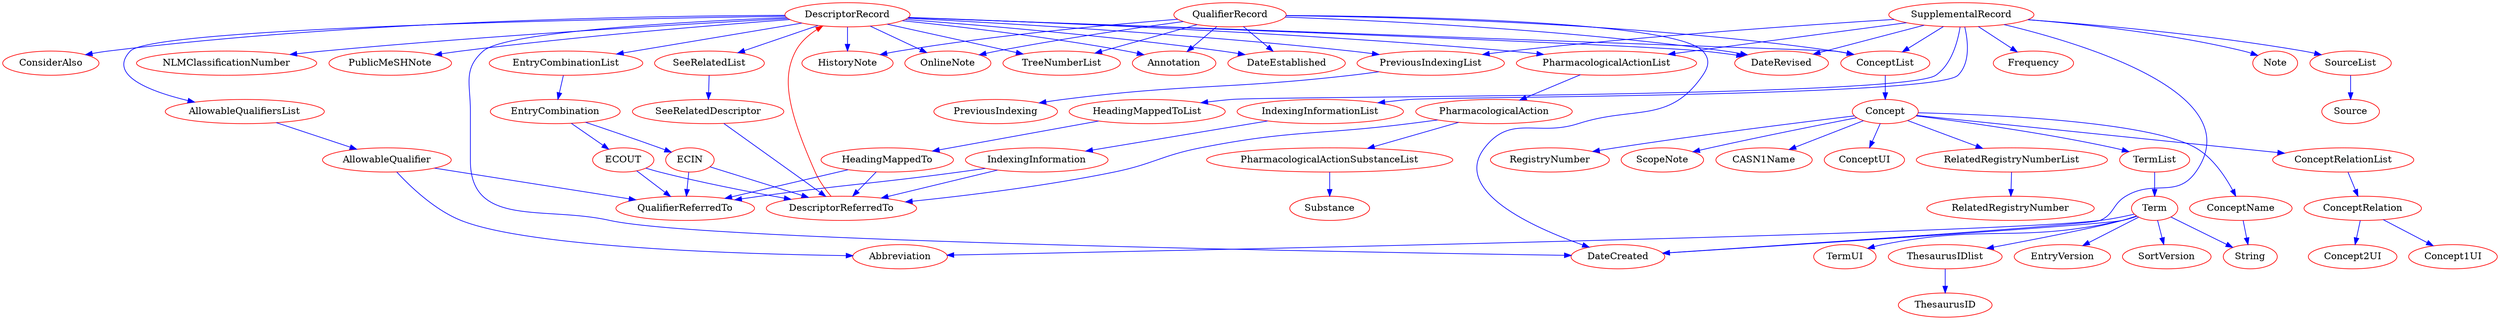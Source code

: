 digraph foo {
	node [color=Red]
	edge [color=Blue]
	overlap=false;
	splines=true;
   ###KIND= struct
#++++++++++++++++++++++ Attr_DescriptorClass
### CHILD= string : string
### map[uint32:true uint64:true *gomesh2016.Year:true *gomesh2016.Day:true string:true []string:true uint8:true gomesh2016.Day:true float32:true float64:true complex64:true rune:true complex128:true gomesh2016.Month:true int8:true int16:true int32:true int64:true gomesh2016.Year:true *gomesh2016.Month:true uint16:true]
#################### RETURNING
#++++++++++++++++++++++ AllowableQualifiersList
### CHILD= *gomesh2016.AllowableQualifiersList : 
### map[[]string:true uint8:true uint32:true uint64:true *gomesh2016.Year:true *gomesh2016.Day:true string:true complex64:true rune:true gomesh2016.Day:true float32:true float64:true int32:true int64:true complex128:true gomesh2016.Month:true int8:true int16:true gomesh2016.Year:true *gomesh2016.Month:true uint16:true]
	"DescriptorRecord"[label="DescriptorRecord"];
	"DescriptorRecord"->"AllowableQualifiersList";
   ###KIND= struct
#++++++++++++++++++++++ AllowableQualifier
### CHILD= []*gomesh2016.AllowableQualifier : 
### map[uint64:true *gomesh2016.Year:true *gomesh2016.Day:true string:true []string:true uint8:true uint32:true gomesh2016.Day:true float32:true float64:true complex64:true rune:true gomesh2016.Month:true int8:true int16:true int32:true int64:true complex128:true gomesh2016.Year:true *gomesh2016.Month:true uint16:true]
	"AllowableQualifiersList"[label="AllowableQualifiersList"];
	"AllowableQualifiersList"->"AllowableQualifier";
   ###DEEP
   ###KIND= struct
#++++++++++++++++++++++ Abbreviation
### CHILD= *gomesh2016.Abbreviation : 
### map[gomesh2016.Year:true *gomesh2016.Month:true uint16:true *gomesh2016.Year:true *gomesh2016.Day:true string:true []string:true uint8:true uint32:true uint64:true gomesh2016.Day:true float32:true float64:true complex64:true rune:true gomesh2016.Month:true int8:true int16:true int32:true int64:true complex128:true]
	"AllowableQualifier"[label="AllowableQualifier"];
	"AllowableQualifier"->"Abbreviation";
   ###KIND= struct
#++++++++++++++++++++++ Text
### CHILD= string : string
### map[gomesh2016.Month:true int8:true int16:true int32:true int64:true complex128:true gomesh2016.Year:true *gomesh2016.Month:true uint16:true *gomesh2016.Year:true *gomesh2016.Day:true string:true []string:true uint8:true uint32:true uint64:true gomesh2016.Day:true float32:true float64:true complex64:true rune:true]
#################### RETURNING
#++++++++++++++++++++++ QualifierReferredTo
### CHILD= *gomesh2016.QualifierReferredTo : 
### map[*gomesh2016.Year:true *gomesh2016.Day:true string:true []string:true uint8:true uint32:true uint64:true gomesh2016.Day:true float32:true float64:true complex64:true rune:true gomesh2016.Month:true int8:true int16:true int32:true int64:true complex128:true gomesh2016.Year:true *gomesh2016.Month:true uint16:true]
	"AllowableQualifier"[label="AllowableQualifier"];
	"AllowableQualifier"->"QualifierReferredTo";
   ###KIND= struct
#++++++++++++++++++++++ QualifierName
### CHILD= string : string
### map[gomesh2016.Year:true *gomesh2016.Month:true uint16:true uint32:true uint64:true *gomesh2016.Year:true *gomesh2016.Day:true string:true []string:true uint8:true gomesh2016.Day:true float32:true float64:true complex64:true rune:true complex128:true gomesh2016.Month:true int8:true int16:true int32:true int64:true]
#################### RETURNING
#++++++++++++++++++++++ QualifierUI
### CHILD= string : string
### map[gomesh2016.Day:true float32:true float64:true complex64:true rune:true gomesh2016.Month:true int8:true int16:true int32:true int64:true complex128:true gomesh2016.Year:true *gomesh2016.Month:true uint16:true *gomesh2016.Year:true *gomesh2016.Day:true string:true []string:true uint8:true uint32:true uint64:true]
#################### RETURNING
#++++++++++++++++++++++ Annotation
### CHILD= *gomesh2016.Annotation : 
### map[gomesh2016.Month:true int8:true int16:true int32:true int64:true complex128:true gomesh2016.Year:true *gomesh2016.Month:true uint16:true *gomesh2016.Year:true *gomesh2016.Day:true string:true []string:true uint8:true uint32:true uint64:true gomesh2016.Day:true float32:true float64:true complex64:true rune:true]
	"DescriptorRecord"[label="DescriptorRecord"];
	"DescriptorRecord"->"Annotation";
   ###KIND= struct
#++++++++++++++++++++++ Text
### CHILD= string : string
### map[uint16:true gomesh2016.Year:true *gomesh2016.Month:true string:true []string:true uint8:true uint32:true uint64:true *gomesh2016.Year:true *gomesh2016.Day:true float64:true complex64:true rune:true gomesh2016.Day:true float32:true int16:true int32:true int64:true complex128:true gomesh2016.Month:true int8:true]
#################### RETURNING
#++++++++++++++++++++++ ConceptList
### CHILD= *gomesh2016.ConceptList : 
### map[complex128:true gomesh2016.Month:true int8:true int16:true int32:true int64:true gomesh2016.Year:true *gomesh2016.Month:true uint16:true uint32:true uint64:true *gomesh2016.Year:true *gomesh2016.Day:true string:true []string:true uint8:true gomesh2016.Day:true float32:true float64:true complex64:true rune:true]
	"DescriptorRecord"[label="DescriptorRecord"];
	"DescriptorRecord"->"ConceptList";
   ###KIND= struct
#++++++++++++++++++++++ Concept
### CHILD= []*gomesh2016.Concept : 
### map[gomesh2016.Year:true *gomesh2016.Month:true uint16:true *gomesh2016.Year:true *gomesh2016.Day:true string:true []string:true uint8:true uint32:true uint64:true gomesh2016.Day:true float32:true float64:true complex64:true rune:true gomesh2016.Month:true int8:true int16:true int32:true int64:true complex128:true]
	"ConceptList"[label="ConceptList"];
	"ConceptList"->"Concept";
   ###DEEP
   ###KIND= struct
#++++++++++++++++++++++ Attr_PreferredConceptYN
### CHILD= string : string
### map[float64:true complex64:true rune:true gomesh2016.Day:true float32:true int16:true int32:true int64:true complex128:true gomesh2016.Month:true int8:true uint16:true gomesh2016.Year:true *gomesh2016.Month:true string:true []string:true uint8:true uint32:true uint64:true *gomesh2016.Year:true *gomesh2016.Day:true]
#################### RETURNING
#++++++++++++++++++++++ CASN1Name
### CHILD= *gomesh2016.CASN1Name : 
### map[gomesh2016.Day:true float32:true float64:true complex64:true rune:true gomesh2016.Month:true int8:true int16:true int32:true int64:true complex128:true gomesh2016.Year:true *gomesh2016.Month:true uint16:true *gomesh2016.Year:true *gomesh2016.Day:true string:true []string:true uint8:true uint32:true uint64:true]
	"Concept"[label="Concept"];
	"Concept"->"CASN1Name";
   ###KIND= struct
#++++++++++++++++++++++ Text
### CHILD= string : string
### map[gomesh2016.Day:true float32:true float64:true complex64:true rune:true complex128:true gomesh2016.Month:true int8:true int16:true int32:true int64:true gomesh2016.Year:true *gomesh2016.Month:true uint16:true uint32:true uint64:true *gomesh2016.Year:true *gomesh2016.Day:true string:true []string:true uint8:true]
#################### RETURNING
#++++++++++++++++++++++ ConceptName
### CHILD= *gomesh2016.ConceptName : 
### map[int16:true int32:true int64:true complex128:true gomesh2016.Month:true int8:true uint16:true gomesh2016.Year:true *gomesh2016.Month:true string:true []string:true uint8:true uint32:true uint64:true *gomesh2016.Year:true *gomesh2016.Day:true float64:true complex64:true rune:true gomesh2016.Day:true float32:true]
	"Concept"[label="Concept"];
	"Concept"->"ConceptName";
   ###KIND= struct
#++++++++++++++++++++++ String
### CHILD= *gomesh2016.String : 
### map[uint32:true uint64:true *gomesh2016.Year:true *gomesh2016.Day:true string:true []string:true uint8:true gomesh2016.Day:true float32:true float64:true complex64:true rune:true complex128:true gomesh2016.Month:true int8:true int16:true int32:true int64:true gomesh2016.Year:true *gomesh2016.Month:true uint16:true]
	"ConceptName"[label="ConceptName"];
	"ConceptName"->"String";
   ###KIND= struct
#++++++++++++++++++++++ Text
### CHILD= string : string
### map[*gomesh2016.Month:true uint16:true gomesh2016.Year:true *gomesh2016.Day:true string:true []string:true uint8:true uint32:true uint64:true *gomesh2016.Year:true float32:true float64:true complex64:true rune:true gomesh2016.Day:true int8:true int16:true int32:true int64:true complex128:true gomesh2016.Month:true]
#################### RETURNING
#++++++++++++++++++++++ ConceptRelationList
### CHILD= *gomesh2016.ConceptRelationList : 
### map[int32:true int64:true complex128:true gomesh2016.Month:true int8:true int16:true gomesh2016.Year:true *gomesh2016.Month:true uint16:true []string:true uint8:true uint32:true uint64:true *gomesh2016.Year:true *gomesh2016.Day:true string:true complex64:true rune:true gomesh2016.Day:true float32:true float64:true]
	"Concept"[label="Concept"];
	"Concept"->"ConceptRelationList";
   ###KIND= struct
#++++++++++++++++++++++ ConceptRelation
### CHILD= []*gomesh2016.ConceptRelation : 
### map[*gomesh2016.Year:true *gomesh2016.Day:true string:true []string:true uint8:true uint32:true uint64:true gomesh2016.Day:true float32:true float64:true complex64:true rune:true gomesh2016.Month:true int8:true int16:true int32:true int64:true complex128:true gomesh2016.Year:true *gomesh2016.Month:true uint16:true]
	"ConceptRelationList"[label="ConceptRelationList"];
	"ConceptRelationList"->"ConceptRelation";
   ###DEEP
   ###KIND= struct
#++++++++++++++++++++++ Attr_RelationName
### CHILD= string : string
### map[gomesh2016.Year:true *gomesh2016.Month:true uint16:true uint32:true uint64:true *gomesh2016.Year:true *gomesh2016.Day:true string:true []string:true uint8:true gomesh2016.Day:true float32:true float64:true complex64:true rune:true complex128:true gomesh2016.Month:true int8:true int16:true int32:true int64:true]
#################### RETURNING
#++++++++++++++++++++++ Concept1UI
### CHILD= *gomesh2016.Concept1UI : 
### map[int32:true int64:true complex128:true gomesh2016.Month:true int8:true int16:true gomesh2016.Year:true *gomesh2016.Month:true uint16:true []string:true uint8:true uint32:true uint64:true *gomesh2016.Year:true *gomesh2016.Day:true string:true complex64:true rune:true gomesh2016.Day:true float32:true float64:true]
	"ConceptRelation"[label="ConceptRelation"];
	"ConceptRelation"->"Concept1UI";
   ###KIND= struct
#++++++++++++++++++++++ Text
### CHILD= string : string
### map[gomesh2016.Year:true *gomesh2016.Month:true uint16:true uint8:true uint32:true uint64:true *gomesh2016.Year:true *gomesh2016.Day:true string:true []string:true rune:true gomesh2016.Day:true float32:true float64:true complex64:true int64:true complex128:true gomesh2016.Month:true int8:true int16:true int32:true]
#################### RETURNING
#++++++++++++++++++++++ Concept2UI
### CHILD= *gomesh2016.Concept2UI : 
### map[float64:true complex64:true rune:true gomesh2016.Day:true float32:true int16:true int32:true int64:true complex128:true gomesh2016.Month:true int8:true uint16:true gomesh2016.Year:true *gomesh2016.Month:true string:true []string:true uint8:true uint32:true uint64:true *gomesh2016.Year:true *gomesh2016.Day:true]
	"ConceptRelation"[label="ConceptRelation"];
	"ConceptRelation"->"Concept2UI";
   ###KIND= struct
#++++++++++++++++++++++ Text
### CHILD= string : string
### map[gomesh2016.Day:true float32:true float64:true complex64:true rune:true gomesh2016.Month:true int8:true int16:true int32:true int64:true complex128:true gomesh2016.Year:true *gomesh2016.Month:true uint16:true *gomesh2016.Year:true *gomesh2016.Day:true string:true []string:true uint8:true uint32:true uint64:true]
#################### RETURNING
#++++++++++++++++++++++ ConceptUI
### CHILD= *gomesh2016.ConceptUI : 
### map[gomesh2016.Month:true int8:true int16:true int32:true int64:true complex128:true gomesh2016.Year:true *gomesh2016.Month:true uint16:true uint64:true *gomesh2016.Year:true *gomesh2016.Day:true string:true []string:true uint8:true uint32:true gomesh2016.Day:true float32:true float64:true complex64:true rune:true]
	"Concept"[label="Concept"];
	"Concept"->"ConceptUI";
   ###KIND= struct
#++++++++++++++++++++++ Text
### CHILD= string : string
### map[uint32:true uint64:true *gomesh2016.Year:true *gomesh2016.Day:true string:true []string:true uint8:true gomesh2016.Day:true float32:true float64:true complex64:true rune:true complex128:true gomesh2016.Month:true int8:true int16:true int32:true int64:true gomesh2016.Year:true *gomesh2016.Month:true uint16:true]
#################### RETURNING
#++++++++++++++++++++++ RegistryNumber
### CHILD= *gomesh2016.RegistryNumber : 
### map[*gomesh2016.Month:true uint16:true gomesh2016.Year:true *gomesh2016.Day:true string:true []string:true uint8:true uint32:true uint64:true *gomesh2016.Year:true float32:true float64:true complex64:true rune:true gomesh2016.Day:true int8:true int16:true int32:true int64:true complex128:true gomesh2016.Month:true]
	"Concept"[label="Concept"];
	"Concept"->"RegistryNumber";
   ###KIND= struct
#++++++++++++++++++++++ Text
### CHILD= string : string
### map[int32:true int64:true complex128:true gomesh2016.Month:true int8:true int16:true gomesh2016.Year:true *gomesh2016.Month:true uint16:true []string:true uint8:true uint32:true uint64:true *gomesh2016.Year:true *gomesh2016.Day:true string:true complex64:true rune:true gomesh2016.Day:true float32:true float64:true]
#################### RETURNING
#++++++++++++++++++++++ RelatedRegistryNumberList
### CHILD= *gomesh2016.RelatedRegistryNumberList : 
### map[*gomesh2016.Year:true *gomesh2016.Day:true string:true []string:true uint8:true uint32:true uint64:true gomesh2016.Day:true float32:true float64:true complex64:true rune:true gomesh2016.Month:true int8:true int16:true int32:true int64:true complex128:true gomesh2016.Year:true *gomesh2016.Month:true uint16:true]
	"Concept"[label="Concept"];
	"Concept"->"RelatedRegistryNumberList";
   ###KIND= struct
#++++++++++++++++++++++ RelatedRegistryNumber
### CHILD= []*gomesh2016.RelatedRegistryNumber : 
### map[gomesh2016.Year:true *gomesh2016.Month:true uint16:true uint32:true uint64:true *gomesh2016.Year:true *gomesh2016.Day:true string:true []string:true uint8:true gomesh2016.Day:true float32:true float64:true complex64:true rune:true complex128:true gomesh2016.Month:true int8:true int16:true int32:true int64:true]
	"RelatedRegistryNumberList"[label="RelatedRegistryNumberList"];
	"RelatedRegistryNumberList"->"RelatedRegistryNumber";
   ###DEEP
   ###KIND= struct
#++++++++++++++++++++++ Text
### CHILD= string : string
### map[gomesh2016.Day:true float32:true float64:true complex64:true rune:true gomesh2016.Month:true int8:true int16:true int32:true int64:true complex128:true gomesh2016.Year:true *gomesh2016.Month:true uint16:true *gomesh2016.Year:true *gomesh2016.Day:true string:true []string:true uint8:true uint32:true uint64:true]
#################### RETURNING
#++++++++++++++++++++++ ScopeNote
### CHILD= *gomesh2016.ScopeNote : 
### map[complex64:true rune:true gomesh2016.Day:true float32:true float64:true int32:true int64:true complex128:true gomesh2016.Month:true int8:true int16:true gomesh2016.Year:true *gomesh2016.Month:true uint16:true []string:true uint8:true uint32:true uint64:true *gomesh2016.Year:true *gomesh2016.Day:true string:true]
	"Concept"[label="Concept"];
	"Concept"->"ScopeNote";
   ###KIND= struct
#++++++++++++++++++++++ Text
### CHILD= string : string
### map[gomesh2016.Day:true float32:true float64:true complex64:true rune:true complex128:true gomesh2016.Month:true int8:true int16:true int32:true int64:true gomesh2016.Year:true *gomesh2016.Month:true uint16:true uint32:true uint64:true *gomesh2016.Year:true *gomesh2016.Day:true string:true []string:true uint8:true]
#################### RETURNING
#++++++++++++++++++++++ TermList
### CHILD= *gomesh2016.TermList : 
### map[int16:true int32:true int64:true complex128:true gomesh2016.Month:true int8:true uint16:true gomesh2016.Year:true *gomesh2016.Month:true string:true []string:true uint8:true uint32:true uint64:true *gomesh2016.Year:true *gomesh2016.Day:true float64:true complex64:true rune:true gomesh2016.Day:true float32:true]
	"Concept"[label="Concept"];
	"Concept"->"TermList";
   ###KIND= struct
#++++++++++++++++++++++ Term
### CHILD= []*gomesh2016.Term : 
### map[gomesh2016.Year:true *gomesh2016.Month:true uint16:true uint64:true *gomesh2016.Year:true *gomesh2016.Day:true string:true []string:true uint8:true uint32:true gomesh2016.Day:true float32:true float64:true complex64:true rune:true gomesh2016.Month:true int8:true int16:true int32:true int64:true complex128:true]
	"TermList"[label="TermList"];
	"TermList"->"Term";
   ###DEEP
   ###KIND= struct
#++++++++++++++++++++++ Attr_ConceptPreferredTermYN
### CHILD= string : string
### map[complex128:true gomesh2016.Month:true int8:true int16:true int32:true int64:true gomesh2016.Year:true *gomesh2016.Month:true uint16:true uint32:true uint64:true *gomesh2016.Year:true *gomesh2016.Day:true string:true []string:true uint8:true gomesh2016.Day:true float32:true float64:true complex64:true rune:true]
#################### RETURNING
#++++++++++++++++++++++ Attr_IsPermutedTermYN
### CHILD= string : string
### map[[]string:true uint8:true uint32:true uint64:true *gomesh2016.Year:true *gomesh2016.Day:true string:true complex64:true rune:true gomesh2016.Day:true float32:true float64:true int32:true int64:true complex128:true gomesh2016.Month:true int8:true int16:true gomesh2016.Year:true *gomesh2016.Month:true uint16:true]
#################### RETURNING
#++++++++++++++++++++++ Attr_LexicalTag
### CHILD= string : string
### map[uint64:true *gomesh2016.Year:true *gomesh2016.Day:true string:true []string:true uint8:true uint32:true gomesh2016.Day:true float32:true float64:true complex64:true rune:true gomesh2016.Month:true int8:true int16:true int32:true int64:true complex128:true gomesh2016.Year:true *gomesh2016.Month:true uint16:true]
#################### RETURNING
#++++++++++++++++++++++ Attr_RecordPreferredTermYN
### CHILD= string : string
### map[gomesh2016.Year:true *gomesh2016.Month:true uint16:true *gomesh2016.Year:true *gomesh2016.Day:true string:true []string:true uint8:true uint32:true uint64:true gomesh2016.Day:true float32:true float64:true complex64:true rune:true gomesh2016.Month:true int8:true int16:true int32:true int64:true complex128:true]
#################### RETURNING
#++++++++++++++++++++++ Abbreviation
### CHILD= *gomesh2016.Abbreviation : 
### map[rune:true gomesh2016.Day:true float32:true float64:true complex64:true int64:true complex128:true gomesh2016.Month:true int8:true int16:true int32:true gomesh2016.Year:true *gomesh2016.Month:true uint16:true uint8:true uint32:true uint64:true *gomesh2016.Year:true *gomesh2016.Day:true string:true []string:true]
	"Term"[label="Term"];
	"Term"->"Abbreviation";
   ###KIND= struct
#++++++++++++++++++++++ Text
### CHILD= string : string
### map[gomesh2016.Month:true int8:true int16:true int32:true int64:true complex128:true gomesh2016.Year:true *gomesh2016.Month:true uint16:true *gomesh2016.Year:true *gomesh2016.Day:true string:true []string:true uint8:true uint32:true uint64:true gomesh2016.Day:true float32:true float64:true complex64:true rune:true]
#################### RETURNING
#++++++++++++++++++++++ DateCreated
### CHILD= *gomesh2016.DateCreated : 
### map[*gomesh2016.Day:true string:true []string:true uint8:true uint32:true uint64:true *gomesh2016.Year:true float32:true float64:true complex64:true rune:true gomesh2016.Day:true int8:true int16:true int32:true int64:true complex128:true gomesh2016.Month:true *gomesh2016.Month:true uint16:true gomesh2016.Year:true]
	"Term"[label="Term"];
	"Term"->"DateCreated";
   ###KIND= struct
#++++++++++++++++++++++ Day
### CHILD= *gomesh2016.Day : 
### map[string:true []string:true uint8:true uint32:true uint64:true *gomesh2016.Year:true *gomesh2016.Day:true float64:true complex64:true rune:true gomesh2016.Day:true float32:true int16:true int32:true int64:true complex128:true gomesh2016.Month:true int8:true uint16:true gomesh2016.Year:true *gomesh2016.Month:true]
#################### RETURNING
#++++++++++++++++++++++ Month
### CHILD= *gomesh2016.Month : 
### map[uint8:true uint32:true uint64:true *gomesh2016.Year:true *gomesh2016.Day:true string:true []string:true rune:true gomesh2016.Day:true float32:true float64:true complex64:true int64:true complex128:true gomesh2016.Month:true int8:true int16:true int32:true gomesh2016.Year:true *gomesh2016.Month:true uint16:true]
#################### RETURNING
#++++++++++++++++++++++ Year
### CHILD= *gomesh2016.Year : 
### map[*gomesh2016.Year:true *gomesh2016.Day:true string:true []string:true uint8:true uint32:true uint64:true gomesh2016.Day:true float32:true float64:true complex64:true rune:true gomesh2016.Month:true int8:true int16:true int32:true int64:true complex128:true gomesh2016.Year:true *gomesh2016.Month:true uint16:true]
#################### RETURNING
#++++++++++++++++++++++ EntryVersion
### CHILD= *gomesh2016.EntryVersion : 
### map[gomesh2016.Year:true *gomesh2016.Month:true uint16:true []string:true uint8:true uint32:true uint64:true *gomesh2016.Year:true *gomesh2016.Day:true string:true complex64:true rune:true gomesh2016.Day:true float32:true float64:true int32:true int64:true complex128:true gomesh2016.Month:true int8:true int16:true]
	"Term"[label="Term"];
	"Term"->"EntryVersion";
   ###KIND= struct
#++++++++++++++++++++++ Text
### CHILD= string : string
### map[rune:true gomesh2016.Day:true float32:true float64:true complex64:true int64:true complex128:true gomesh2016.Month:true int8:true int16:true int32:true gomesh2016.Year:true *gomesh2016.Month:true uint16:true uint8:true uint32:true uint64:true *gomesh2016.Year:true *gomesh2016.Day:true string:true []string:true]
#################### RETURNING
#++++++++++++++++++++++ SortVersion
### CHILD= *gomesh2016.SortVersion : 
### map[gomesh2016.Month:true int8:true int16:true int32:true int64:true complex128:true gomesh2016.Year:true *gomesh2016.Month:true uint16:true *gomesh2016.Year:true *gomesh2016.Day:true string:true []string:true uint8:true uint32:true uint64:true gomesh2016.Day:true float32:true float64:true complex64:true rune:true]
	"Term"[label="Term"];
	"Term"->"SortVersion";
   ###KIND= struct
#++++++++++++++++++++++ Text
### CHILD= string : string
### map[uint16:true gomesh2016.Year:true *gomesh2016.Month:true string:true []string:true uint8:true uint32:true uint64:true *gomesh2016.Year:true *gomesh2016.Day:true float64:true complex64:true rune:true gomesh2016.Day:true float32:true int16:true int32:true int64:true complex128:true gomesh2016.Month:true int8:true]
#################### RETURNING
#++++++++++++++++++++++ String
### CHILD= *gomesh2016.String : 
### map[gomesh2016.Day:true float32:true float64:true complex64:true rune:true gomesh2016.Month:true int8:true int16:true int32:true int64:true complex128:true gomesh2016.Year:true *gomesh2016.Month:true uint16:true uint64:true *gomesh2016.Year:true *gomesh2016.Day:true string:true []string:true uint8:true uint32:true]
	"Term"[label="Term"];
	"Term"->"String";
   ###KIND= struct
#++++++++++++++++++++++ Text
### CHILD= string : string
### map[gomesh2016.Day:true float32:true float64:true complex64:true rune:true gomesh2016.Month:true int8:true int16:true int32:true int64:true complex128:true gomesh2016.Year:true *gomesh2016.Month:true uint16:true *gomesh2016.Year:true *gomesh2016.Day:true string:true []string:true uint8:true uint32:true uint64:true]
#################### RETURNING
#++++++++++++++++++++++ TermUI
### CHILD= *gomesh2016.TermUI : 
### map[gomesh2016.Month:true int8:true int16:true int32:true int64:true complex128:true gomesh2016.Year:true *gomesh2016.Month:true uint16:true uint64:true *gomesh2016.Year:true *gomesh2016.Day:true string:true []string:true uint8:true uint32:true gomesh2016.Day:true float32:true float64:true complex64:true rune:true]
	"Term"[label="Term"];
	"Term"->"TermUI";
   ###KIND= struct
#++++++++++++++++++++++ Text
### CHILD= string : string
### map[uint32:true uint64:true *gomesh2016.Year:true *gomesh2016.Day:true string:true []string:true uint8:true gomesh2016.Day:true float32:true float64:true complex64:true rune:true complex128:true gomesh2016.Month:true int8:true int16:true int32:true int64:true gomesh2016.Year:true *gomesh2016.Month:true uint16:true]
#################### RETURNING
#++++++++++++++++++++++ ThesaurusIDlist
### CHILD= *gomesh2016.ThesaurusIDlist : 
### map[*gomesh2016.Month:true uint16:true gomesh2016.Year:true *gomesh2016.Day:true string:true []string:true uint8:true uint32:true uint64:true *gomesh2016.Year:true float32:true float64:true complex64:true rune:true gomesh2016.Day:true int8:true int16:true int32:true int64:true complex128:true gomesh2016.Month:true]
	"Term"[label="Term"];
	"Term"->"ThesaurusIDlist";
   ###KIND= struct
#++++++++++++++++++++++ ThesaurusID
### CHILD= []*gomesh2016.ThesaurusID : 
### map[gomesh2016.Day:true float32:true float64:true complex64:true rune:true gomesh2016.Month:true int8:true int16:true int32:true int64:true complex128:true gomesh2016.Year:true *gomesh2016.Month:true uint16:true *gomesh2016.Year:true *gomesh2016.Day:true string:true []string:true uint8:true uint32:true uint64:true]
	"ThesaurusIDlist"[label="ThesaurusIDlist"];
	"ThesaurusIDlist"->"ThesaurusID";
   ###DEEP
   ###KIND= struct
#++++++++++++++++++++++ Text
### CHILD= string : string
### map[gomesh2016.Month:true int8:true int16:true int32:true int64:true complex128:true gomesh2016.Year:true *gomesh2016.Month:true uint16:true *gomesh2016.Year:true *gomesh2016.Day:true string:true []string:true uint8:true uint32:true uint64:true gomesh2016.Day:true float32:true float64:true complex64:true rune:true]
#################### RETURNING
#++++++++++++++++++++++ ConsiderAlso
### CHILD= *gomesh2016.ConsiderAlso : 
### map[*gomesh2016.Day:true string:true []string:true uint8:true uint32:true uint64:true *gomesh2016.Year:true float32:true float64:true complex64:true rune:true gomesh2016.Day:true int8:true int16:true int32:true int64:true complex128:true gomesh2016.Month:true *gomesh2016.Month:true uint16:true gomesh2016.Year:true]
	"DescriptorRecord"[label="DescriptorRecord"];
	"DescriptorRecord"->"ConsiderAlso";
   ###KIND= struct
#++++++++++++++++++++++ Text
### CHILD= string : string
### map[*gomesh2016.Month:true uint16:true gomesh2016.Year:true *gomesh2016.Day:true string:true []string:true uint8:true uint32:true uint64:true *gomesh2016.Year:true float32:true float64:true complex64:true rune:true gomesh2016.Day:true int8:true int16:true int32:true int64:true complex128:true gomesh2016.Month:true]
#################### RETURNING
#++++++++++++++++++++++ DateCreated
### CHILD= *gomesh2016.DateCreated : 
### map[int32:true int64:true complex128:true gomesh2016.Month:true int8:true int16:true gomesh2016.Year:true *gomesh2016.Month:true uint16:true []string:true uint8:true uint32:true uint64:true *gomesh2016.Year:true *gomesh2016.Day:true string:true complex64:true rune:true gomesh2016.Day:true float32:true float64:true]
	"DescriptorRecord"[label="DescriptorRecord"];
	"DescriptorRecord"->"DateCreated";
   ###KIND= struct
#++++++++++++++++++++++ Day
### CHILD= *gomesh2016.Day : 
### map[*gomesh2016.Year:true *gomesh2016.Day:true string:true []string:true uint8:true uint32:true uint64:true gomesh2016.Day:true float32:true float64:true complex64:true rune:true gomesh2016.Month:true int8:true int16:true int32:true int64:true complex128:true gomesh2016.Year:true *gomesh2016.Month:true uint16:true]
#################### RETURNING
#++++++++++++++++++++++ Month
### CHILD= *gomesh2016.Month : 
### map[uint64:true *gomesh2016.Year:true *gomesh2016.Day:true string:true []string:true uint8:true uint32:true gomesh2016.Day:true float32:true float64:true complex64:true rune:true gomesh2016.Month:true int8:true int16:true int32:true int64:true complex128:true gomesh2016.Year:true *gomesh2016.Month:true uint16:true]
#################### RETURNING
#++++++++++++++++++++++ Year
### CHILD= *gomesh2016.Year : 
### map[uint8:true uint32:true uint64:true *gomesh2016.Year:true *gomesh2016.Day:true string:true []string:true rune:true gomesh2016.Day:true float32:true float64:true complex64:true int64:true complex128:true gomesh2016.Month:true int8:true int16:true int32:true gomesh2016.Year:true *gomesh2016.Month:true uint16:true]
#################### RETURNING
#++++++++++++++++++++++ DateEstablished
### CHILD= *gomesh2016.DateEstablished : 
### map[gomesh2016.Year:true *gomesh2016.Month:true uint16:true []string:true uint8:true uint32:true uint64:true *gomesh2016.Year:true *gomesh2016.Day:true string:true complex64:true rune:true gomesh2016.Day:true float32:true float64:true int32:true int64:true complex128:true gomesh2016.Month:true int8:true int16:true]
	"DescriptorRecord"[label="DescriptorRecord"];
	"DescriptorRecord"->"DateEstablished";
   ###KIND= struct
#++++++++++++++++++++++ Day
### CHILD= *gomesh2016.Day : 
### map[gomesh2016.Month:true int8:true int16:true int32:true int64:true complex128:true gomesh2016.Year:true *gomesh2016.Month:true uint16:true *gomesh2016.Year:true *gomesh2016.Day:true string:true []string:true uint8:true uint32:true uint64:true gomesh2016.Day:true float32:true float64:true complex64:true rune:true]
#################### RETURNING
#++++++++++++++++++++++ Month
### CHILD= *gomesh2016.Month : 
### map[*gomesh2016.Year:true *gomesh2016.Day:true string:true []string:true uint8:true uint32:true uint64:true gomesh2016.Day:true float32:true float64:true complex64:true rune:true gomesh2016.Month:true int8:true int16:true int32:true int64:true complex128:true gomesh2016.Year:true *gomesh2016.Month:true uint16:true]
#################### RETURNING
#++++++++++++++++++++++ Year
### CHILD= *gomesh2016.Year : 
### map[uint64:true *gomesh2016.Year:true *gomesh2016.Day:true string:true []string:true uint8:true uint32:true gomesh2016.Day:true float32:true float64:true complex64:true rune:true gomesh2016.Month:true int8:true int16:true int32:true int64:true complex128:true gomesh2016.Year:true *gomesh2016.Month:true uint16:true]
#################### RETURNING
#++++++++++++++++++++++ DateRevised
### CHILD= *gomesh2016.DateRevised : 
### map[uint8:true uint32:true uint64:true *gomesh2016.Year:true *gomesh2016.Day:true string:true []string:true rune:true gomesh2016.Day:true float32:true float64:true complex64:true int64:true complex128:true gomesh2016.Month:true int8:true int16:true int32:true gomesh2016.Year:true *gomesh2016.Month:true uint16:true]
	"DescriptorRecord"[label="DescriptorRecord"];
	"DescriptorRecord"->"DateRevised";
   ###KIND= struct
#++++++++++++++++++++++ Day
### CHILD= *gomesh2016.Day : 
### map[*gomesh2016.Year:true *gomesh2016.Day:true string:true []string:true uint8:true uint32:true uint64:true gomesh2016.Day:true float32:true float64:true complex64:true rune:true gomesh2016.Month:true int8:true int16:true int32:true int64:true complex128:true gomesh2016.Year:true *gomesh2016.Month:true uint16:true]
#################### RETURNING
#++++++++++++++++++++++ Month
### CHILD= *gomesh2016.Month : 
### map[*gomesh2016.Year:true *gomesh2016.Day:true string:true []string:true uint8:true uint32:true uint64:true gomesh2016.Day:true float32:true float64:true complex64:true rune:true gomesh2016.Month:true int8:true int16:true int32:true int64:true complex128:true gomesh2016.Year:true *gomesh2016.Month:true uint16:true]
#################### RETURNING
#++++++++++++++++++++++ Year
### CHILD= *gomesh2016.Year : 
### map[gomesh2016.Year:true *gomesh2016.Month:true uint16:true []string:true uint8:true uint32:true uint64:true *gomesh2016.Year:true *gomesh2016.Day:true string:true complex64:true rune:true gomesh2016.Day:true float32:true float64:true int32:true int64:true complex128:true gomesh2016.Month:true int8:true int16:true]
#################### RETURNING
#++++++++++++++++++++++ DescriptorName
### CHILD= string : string
### map[gomesh2016.Month:true int8:true int16:true int32:true int64:true complex128:true gomesh2016.Year:true *gomesh2016.Month:true uint16:true *gomesh2016.Year:true *gomesh2016.Day:true string:true []string:true uint8:true uint32:true uint64:true gomesh2016.Day:true float32:true float64:true complex64:true rune:true]
#################### RETURNING
#++++++++++++++++++++++ DescriptorUI
### CHILD= string : string
### map[*gomesh2016.Year:true *gomesh2016.Day:true string:true []string:true uint8:true uint32:true uint64:true gomesh2016.Day:true float32:true float64:true complex64:true rune:true gomesh2016.Month:true int8:true int16:true int32:true int64:true complex128:true gomesh2016.Year:true *gomesh2016.Month:true uint16:true]
#################### RETURNING
#++++++++++++++++++++++ EntryCombinationList
### CHILD= *gomesh2016.EntryCombinationList : 
### map[gomesh2016.Year:true *gomesh2016.Month:true uint16:true uint32:true uint64:true *gomesh2016.Year:true *gomesh2016.Day:true string:true []string:true uint8:true gomesh2016.Day:true float32:true float64:true complex64:true rune:true complex128:true gomesh2016.Month:true int8:true int16:true int32:true int64:true]
	"DescriptorRecord"[label="DescriptorRecord"];
	"DescriptorRecord"->"EntryCombinationList";
   ###KIND= struct
#++++++++++++++++++++++ EntryCombination
### CHILD= []*gomesh2016.EntryCombination : 
### map[int32:true int64:true complex128:true gomesh2016.Month:true int8:true int16:true gomesh2016.Year:true *gomesh2016.Month:true uint16:true []string:true uint8:true uint32:true uint64:true *gomesh2016.Year:true *gomesh2016.Day:true string:true complex64:true rune:true gomesh2016.Day:true float32:true float64:true]
	"EntryCombinationList"[label="EntryCombinationList"];
	"EntryCombinationList"->"EntryCombination";
   ###DEEP
   ###KIND= struct
#++++++++++++++++++++++ ECIN
### CHILD= *gomesh2016.ECIN : 
### map[*gomesh2016.Year:true *gomesh2016.Day:true string:true []string:true uint8:true uint32:true uint64:true gomesh2016.Day:true float32:true float64:true complex64:true rune:true gomesh2016.Month:true int8:true int16:true int32:true int64:true complex128:true gomesh2016.Year:true *gomesh2016.Month:true uint16:true]
	"EntryCombination"[label="EntryCombination"];
	"EntryCombination"->"ECIN";
   ###KIND= struct
#++++++++++++++++++++++ DescriptorReferredTo
### CHILD= *gomesh2016.DescriptorReferredTo : 
### map[uint64:true *gomesh2016.Year:true *gomesh2016.Day:true string:true []string:true uint8:true uint32:true gomesh2016.Day:true float32:true float64:true complex64:true rune:true gomesh2016.Month:true int8:true int16:true int32:true int64:true complex128:true gomesh2016.Year:true *gomesh2016.Month:true uint16:true]
	"ECIN"[label="ECIN"];
	"ECIN"->"DescriptorReferredTo";
   ###KIND= struct
#++++++++++++++++++++++ DescriptorName
### CHILD= string : string
### map[uint8:true uint32:true uint64:true *gomesh2016.Year:true *gomesh2016.Day:true string:true []string:true rune:true gomesh2016.Day:true float32:true float64:true complex64:true int64:true complex128:true gomesh2016.Month:true int8:true int16:true int32:true gomesh2016.Year:true *gomesh2016.Month:true uint16:true]
#################### RETURNING
#++++++++++++++++++++++ DescriptorUI
### CHILD= string : string
### map[*gomesh2016.Year:true *gomesh2016.Day:true string:true []string:true uint8:true uint32:true uint64:true gomesh2016.Day:true float32:true float64:true complex64:true rune:true gomesh2016.Month:true int8:true int16:true int32:true int64:true complex128:true gomesh2016.Year:true *gomesh2016.Month:true uint16:true]
#################### RETURNING
#++++++++++++++++++++++ QualifierReferredTo
### CHILD= *gomesh2016.QualifierReferredTo : 
### map[gomesh2016.Year:true *gomesh2016.Month:true uint16:true []string:true uint8:true uint32:true uint64:true *gomesh2016.Year:true *gomesh2016.Day:true string:true complex64:true rune:true gomesh2016.Day:true float32:true float64:true int32:true int64:true complex128:true gomesh2016.Month:true int8:true int16:true]
	"ECIN"[label="ECIN"];
	"ECIN"->"QualifierReferredTo";
   ###KIND= struct
#++++++++++++++++++++++ QualifierName
### CHILD= string : string
### map[gomesh2016.Month:true int8:true int16:true int32:true int64:true complex128:true gomesh2016.Year:true *gomesh2016.Month:true uint16:true *gomesh2016.Year:true *gomesh2016.Day:true string:true []string:true uint8:true uint32:true uint64:true gomesh2016.Day:true float32:true float64:true complex64:true rune:true]
#################### RETURNING
#++++++++++++++++++++++ QualifierUI
### CHILD= string : string
### map[*gomesh2016.Year:true *gomesh2016.Day:true string:true []string:true uint8:true uint32:true uint64:true gomesh2016.Day:true float32:true float64:true complex64:true rune:true gomesh2016.Month:true int8:true int16:true int32:true int64:true complex128:true gomesh2016.Year:true *gomesh2016.Month:true uint16:true]
#################### RETURNING
#++++++++++++++++++++++ ECOUT
### CHILD= *gomesh2016.ECOUT : 
### map[uint64:true *gomesh2016.Year:true *gomesh2016.Day:true string:true []string:true uint8:true uint32:true gomesh2016.Day:true float32:true float64:true complex64:true rune:true gomesh2016.Month:true int8:true int16:true int32:true int64:true complex128:true gomesh2016.Year:true *gomesh2016.Month:true uint16:true]
	"EntryCombination"[label="EntryCombination"];
	"EntryCombination"->"ECOUT";
   ###KIND= struct
#++++++++++++++++++++++ DescriptorReferredTo
### CHILD= *gomesh2016.DescriptorReferredTo : 
### map[gomesh2016.Year:true *gomesh2016.Month:true uint16:true *gomesh2016.Year:true *gomesh2016.Day:true string:true []string:true uint8:true uint32:true uint64:true gomesh2016.Day:true float32:true float64:true complex64:true rune:true gomesh2016.Month:true int8:true int16:true int32:true int64:true complex128:true]
	"ECOUT"[label="ECOUT"];
	"ECOUT"->"DescriptorReferredTo";
   ###KIND= struct
#++++++++++++++++++++++ DescriptorName
### CHILD= string : string
### map[gomesh2016.Month:true int8:true int16:true int32:true int64:true complex128:true gomesh2016.Year:true *gomesh2016.Month:true uint16:true *gomesh2016.Year:true *gomesh2016.Day:true string:true []string:true uint8:true uint32:true uint64:true gomesh2016.Day:true float32:true float64:true complex64:true rune:true]
#################### RETURNING
#++++++++++++++++++++++ DescriptorUI
### CHILD= string : string
### map[*gomesh2016.Year:true *gomesh2016.Day:true string:true []string:true uint8:true uint32:true uint64:true gomesh2016.Day:true float32:true float64:true complex64:true rune:true gomesh2016.Month:true int8:true int16:true int32:true int64:true complex128:true gomesh2016.Year:true *gomesh2016.Month:true uint16:true]
#################### RETURNING
#++++++++++++++++++++++ QualifierReferredTo
### CHILD= *gomesh2016.QualifierReferredTo : 
### map[gomesh2016.Year:true *gomesh2016.Month:true uint16:true uint32:true uint64:true *gomesh2016.Year:true *gomesh2016.Day:true string:true []string:true uint8:true gomesh2016.Day:true float32:true float64:true complex64:true rune:true complex128:true gomesh2016.Month:true int8:true int16:true int32:true int64:true]
	"ECOUT"[label="ECOUT"];
	"ECOUT"->"QualifierReferredTo";
   ###KIND= struct
#++++++++++++++++++++++ QualifierName
### CHILD= string : string
### map[int32:true int64:true complex128:true gomesh2016.Month:true int8:true int16:true gomesh2016.Year:true *gomesh2016.Month:true uint16:true []string:true uint8:true uint32:true uint64:true *gomesh2016.Year:true *gomesh2016.Day:true string:true complex64:true rune:true gomesh2016.Day:true float32:true float64:true]
#################### RETURNING
#++++++++++++++++++++++ QualifierUI
### CHILD= string : string
### map[*gomesh2016.Year:true *gomesh2016.Day:true string:true []string:true uint8:true uint32:true uint64:true gomesh2016.Day:true float32:true float64:true complex64:true rune:true gomesh2016.Month:true int8:true int16:true int32:true int64:true complex128:true gomesh2016.Year:true *gomesh2016.Month:true uint16:true]
#################### RETURNING
#++++++++++++++++++++++ HistoryNote
### CHILD= *gomesh2016.HistoryNote : 
### map[gomesh2016.Year:true *gomesh2016.Month:true uint16:true uint32:true uint64:true *gomesh2016.Year:true *gomesh2016.Day:true string:true []string:true uint8:true gomesh2016.Day:true float32:true float64:true complex64:true rune:true complex128:true gomesh2016.Month:true int8:true int16:true int32:true int64:true]
	"DescriptorRecord"[label="DescriptorRecord"];
	"DescriptorRecord"->"HistoryNote";
   ###KIND= struct
#++++++++++++++++++++++ Text
### CHILD= string : string
### map[int32:true int64:true complex128:true gomesh2016.Month:true int8:true int16:true gomesh2016.Year:true *gomesh2016.Month:true uint16:true []string:true uint8:true uint32:true uint64:true *gomesh2016.Year:true *gomesh2016.Day:true string:true complex64:true rune:true gomesh2016.Day:true float32:true float64:true]
#################### RETURNING
#++++++++++++++++++++++ NLMClassificationNumber
### CHILD= *gomesh2016.NLMClassificationNumber : 
### map[*gomesh2016.Year:true *gomesh2016.Day:true string:true []string:true uint8:true uint32:true uint64:true gomesh2016.Day:true float32:true float64:true complex64:true rune:true gomesh2016.Month:true int8:true int16:true int32:true int64:true complex128:true gomesh2016.Year:true *gomesh2016.Month:true uint16:true]
	"DescriptorRecord"[label="DescriptorRecord"];
	"DescriptorRecord"->"NLMClassificationNumber";
   ###KIND= struct
#++++++++++++++++++++++ Text
### CHILD= string : string
### map[uint64:true *gomesh2016.Year:true *gomesh2016.Day:true string:true []string:true uint8:true uint32:true gomesh2016.Day:true float32:true float64:true complex64:true rune:true gomesh2016.Month:true int8:true int16:true int32:true int64:true complex128:true gomesh2016.Year:true *gomesh2016.Month:true uint16:true]
#################### RETURNING
#++++++++++++++++++++++ OnlineNote
### CHILD= *gomesh2016.OnlineNote : 
### map[gomesh2016.Year:true *gomesh2016.Month:true uint16:true *gomesh2016.Year:true *gomesh2016.Day:true string:true []string:true uint8:true uint32:true uint64:true gomesh2016.Day:true float32:true float64:true complex64:true rune:true gomesh2016.Month:true int8:true int16:true int32:true int64:true complex128:true]
	"DescriptorRecord"[label="DescriptorRecord"];
	"DescriptorRecord"->"OnlineNote";
   ###KIND= struct
#++++++++++++++++++++++ Text
### CHILD= string : string
### map[gomesh2016.Month:true int8:true int16:true int32:true int64:true complex128:true gomesh2016.Year:true *gomesh2016.Month:true uint16:true *gomesh2016.Year:true *gomesh2016.Day:true string:true []string:true uint8:true uint32:true uint64:true gomesh2016.Day:true float32:true float64:true complex64:true rune:true]
#################### RETURNING
#++++++++++++++++++++++ PharmacologicalActionList
### CHILD= *gomesh2016.PharmacologicalActionList : 
### map[*gomesh2016.Year:true *gomesh2016.Day:true string:true []string:true uint8:true uint32:true uint64:true gomesh2016.Day:true float32:true float64:true complex64:true rune:true gomesh2016.Month:true int8:true int16:true int32:true int64:true complex128:true gomesh2016.Year:true *gomesh2016.Month:true uint16:true]
	"DescriptorRecord"[label="DescriptorRecord"];
	"DescriptorRecord"->"PharmacologicalActionList";
   ###KIND= struct
#++++++++++++++++++++++ PharmacologicalAction
### CHILD= []*gomesh2016.PharmacologicalAction : 
### map[gomesh2016.Year:true *gomesh2016.Month:true uint16:true uint32:true uint64:true *gomesh2016.Year:true *gomesh2016.Day:true string:true []string:true uint8:true gomesh2016.Day:true float32:true float64:true complex64:true rune:true complex128:true gomesh2016.Month:true int8:true int16:true int32:true int64:true]
	"PharmacologicalActionList"[label="PharmacologicalActionList"];
	"PharmacologicalActionList"->"PharmacologicalAction";
   ###DEEP
   ###KIND= struct
#++++++++++++++++++++++ DescriptorReferredTo
### CHILD= *gomesh2016.DescriptorReferredTo : 
### map[gomesh2016.Day:true float32:true float64:true complex64:true rune:true gomesh2016.Month:true int8:true int16:true int32:true int64:true complex128:true gomesh2016.Year:true *gomesh2016.Month:true uint16:true *gomesh2016.Year:true *gomesh2016.Day:true string:true []string:true uint8:true uint32:true uint64:true]
	"PharmacologicalAction"[label="PharmacologicalAction"];
	"PharmacologicalAction"->"DescriptorReferredTo";
   ###KIND= struct
#++++++++++++++++++++++ DescriptorName
### CHILD= string : string
### map[complex64:true rune:true gomesh2016.Day:true float32:true float64:true int32:true int64:true complex128:true gomesh2016.Month:true int8:true int16:true gomesh2016.Year:true *gomesh2016.Month:true uint16:true []string:true uint8:true uint32:true uint64:true *gomesh2016.Year:true *gomesh2016.Day:true string:true]
#################### RETURNING
#++++++++++++++++++++++ DescriptorUI
### CHILD= string : string
### map[gomesh2016.Month:true int8:true int16:true int32:true int64:true complex128:true gomesh2016.Year:true *gomesh2016.Month:true uint16:true uint64:true *gomesh2016.Year:true *gomesh2016.Day:true string:true []string:true uint8:true uint32:true gomesh2016.Day:true float32:true float64:true complex64:true rune:true]
#################### RETURNING
#++++++++++++++++++++++ PharmacologicalActionSubstanceList
### CHILD= *gomesh2016.PharmacologicalActionSubstanceList : 
### map[gomesh2016.Year:true *gomesh2016.Month:true uint16:true uint64:true *gomesh2016.Year:true *gomesh2016.Day:true string:true []string:true uint8:true uint32:true gomesh2016.Day:true float32:true float64:true complex64:true rune:true gomesh2016.Month:true int8:true int16:true int32:true int64:true complex128:true]
	"PharmacologicalAction"[label="PharmacologicalAction"];
	"PharmacologicalAction"->"PharmacologicalActionSubstanceList";
   ###KIND= struct
#++++++++++++++++++++++ Substance
### CHILD= []*gomesh2016.Substance : 
### map[complex128:true gomesh2016.Month:true int8:true int16:true int32:true int64:true gomesh2016.Year:true *gomesh2016.Month:true uint16:true uint32:true uint64:true *gomesh2016.Year:true *gomesh2016.Day:true string:true []string:true uint8:true gomesh2016.Day:true float32:true float64:true complex64:true rune:true]
	"PharmacologicalActionSubstanceList"[label="PharmacologicalActionSubstanceList"];
	"PharmacologicalActionSubstanceList"->"Substance";
   ###DEEP
   ###KIND= struct
#++++++++++++++++++++++ RecordName
### CHILD= string : string
### map[gomesh2016.Year:true *gomesh2016.Month:true uint16:true *gomesh2016.Year:true *gomesh2016.Day:true string:true []string:true uint8:true uint32:true uint64:true gomesh2016.Day:true float32:true float64:true complex64:true rune:true gomesh2016.Month:true int8:true int16:true int32:true int64:true complex128:true]
#################### RETURNING
#++++++++++++++++++++++ RecordUI
### CHILD= string : string
### map[float64:true complex64:true rune:true gomesh2016.Day:true float32:true int16:true int32:true int64:true complex128:true gomesh2016.Month:true int8:true uint16:true gomesh2016.Year:true *gomesh2016.Month:true string:true []string:true uint8:true uint32:true uint64:true *gomesh2016.Year:true *gomesh2016.Day:true]
#################### RETURNING
#++++++++++++++++++++++ PreviousIndexingList
### CHILD= *gomesh2016.PreviousIndexingList : 
### map[gomesh2016.Day:true float32:true float64:true complex64:true rune:true gomesh2016.Month:true int8:true int16:true int32:true int64:true complex128:true gomesh2016.Year:true *gomesh2016.Month:true uint16:true *gomesh2016.Year:true *gomesh2016.Day:true string:true []string:true uint8:true uint32:true uint64:true]
	"DescriptorRecord"[label="DescriptorRecord"];
	"DescriptorRecord"->"PreviousIndexingList";
   ###KIND= struct
#++++++++++++++++++++++ PreviousIndexing
### CHILD= []*gomesh2016.PreviousIndexing : 
### map[gomesh2016.Day:true float32:true float64:true complex64:true rune:true complex128:true gomesh2016.Month:true int8:true int16:true int32:true int64:true gomesh2016.Year:true *gomesh2016.Month:true uint16:true uint32:true uint64:true *gomesh2016.Year:true *gomesh2016.Day:true string:true []string:true uint8:true]
	"PreviousIndexingList"[label="PreviousIndexingList"];
	"PreviousIndexingList"->"PreviousIndexing";
   ###DEEP
   ###KIND= struct
#++++++++++++++++++++++ Text
### CHILD= string : string
### map[float32:true float64:true complex64:true rune:true gomesh2016.Day:true int8:true int16:true int32:true int64:true complex128:true gomesh2016.Month:true *gomesh2016.Month:true uint16:true gomesh2016.Year:true *gomesh2016.Day:true string:true []string:true uint8:true uint32:true uint64:true *gomesh2016.Year:true]
#################### RETURNING
#++++++++++++++++++++++ PublicMeSHNote
### CHILD= *gomesh2016.PublicMeSHNote : 
### map[int16:true int32:true int64:true complex128:true gomesh2016.Month:true int8:true uint16:true gomesh2016.Year:true *gomesh2016.Month:true string:true []string:true uint8:true uint32:true uint64:true *gomesh2016.Year:true *gomesh2016.Day:true float64:true complex64:true rune:true gomesh2016.Day:true float32:true]
	"DescriptorRecord"[label="DescriptorRecord"];
	"DescriptorRecord"->"PublicMeSHNote";
   ###KIND= struct
#++++++++++++++++++++++ Text
### CHILD= string : string
### map[uint32:true uint64:true *gomesh2016.Year:true *gomesh2016.Day:true string:true []string:true uint8:true gomesh2016.Day:true float32:true float64:true complex64:true rune:true complex128:true gomesh2016.Month:true int8:true int16:true int32:true int64:true gomesh2016.Year:true *gomesh2016.Month:true uint16:true]
#################### RETURNING
#++++++++++++++++++++++ SeeRelatedList
### CHILD= *gomesh2016.SeeRelatedList : 
### map[string:true []string:true uint8:true uint32:true uint64:true *gomesh2016.Year:true *gomesh2016.Day:true float64:true complex64:true rune:true gomesh2016.Day:true float32:true int16:true int32:true int64:true complex128:true gomesh2016.Month:true int8:true uint16:true gomesh2016.Year:true *gomesh2016.Month:true]
	"DescriptorRecord"[label="DescriptorRecord"];
	"DescriptorRecord"->"SeeRelatedList";
   ###KIND= struct
#++++++++++++++++++++++ SeeRelatedDescriptor
### CHILD= []*gomesh2016.SeeRelatedDescriptor : 
### map[uint8:true uint32:true uint64:true *gomesh2016.Year:true *gomesh2016.Day:true string:true []string:true rune:true gomesh2016.Day:true float32:true float64:true complex64:true int64:true complex128:true gomesh2016.Month:true int8:true int16:true int32:true gomesh2016.Year:true *gomesh2016.Month:true uint16:true]
	"SeeRelatedList"[label="SeeRelatedList"];
	"SeeRelatedList"->"SeeRelatedDescriptor";
   ###DEEP
   ###KIND= struct
#++++++++++++++++++++++ DescriptorReferredTo
### CHILD= *gomesh2016.DescriptorReferredTo : 
### map[*gomesh2016.Year:true *gomesh2016.Day:true string:true []string:true uint8:true uint32:true uint64:true gomesh2016.Day:true float32:true float64:true complex64:true rune:true gomesh2016.Month:true int8:true int16:true int32:true int64:true complex128:true gomesh2016.Year:true *gomesh2016.Month:true uint16:true]
	"SeeRelatedDescriptor"[label="SeeRelatedDescriptor"];
	"SeeRelatedDescriptor"->"DescriptorReferredTo";
   ###KIND= struct
#++++++++++++++++++++++ DescriptorName
### CHILD= string : string
### map[gomesh2016.Year:true *gomesh2016.Month:true uint16:true []string:true uint8:true uint32:true uint64:true *gomesh2016.Year:true *gomesh2016.Day:true string:true complex64:true rune:true gomesh2016.Day:true float32:true float64:true int32:true int64:true complex128:true gomesh2016.Month:true int8:true int16:true]
#################### RETURNING
#++++++++++++++++++++++ DescriptorUI
### CHILD= string : string
### map[rune:true gomesh2016.Day:true float32:true float64:true complex64:true int64:true complex128:true gomesh2016.Month:true int8:true int16:true int32:true gomesh2016.Year:true *gomesh2016.Month:true uint16:true uint8:true uint32:true uint64:true *gomesh2016.Year:true *gomesh2016.Day:true string:true []string:true]
#################### RETURNING
#++++++++++++++++++++++ TreeNumberList
### CHILD= *gomesh2016.TreeNumberList : 
### map[complex64:true rune:true gomesh2016.Day:true float32:true float64:true int32:true int64:true complex128:true gomesh2016.Month:true int8:true int16:true gomesh2016.Year:true *gomesh2016.Month:true uint16:true []string:true uint8:true uint32:true uint64:true *gomesh2016.Year:true *gomesh2016.Day:true string:true]
	"DescriptorRecord"[label="DescriptorRecord"];
	"DescriptorRecord"->"TreeNumberList";
   ###KIND= struct
#++++++++++++++++++++++ TreeNumber
### CHILD= []string : 
### map[gomesh2016.Month:true int8:true int16:true int32:true int64:true complex128:true gomesh2016.Year:true *gomesh2016.Month:true uint16:true uint64:true *gomesh2016.Year:true *gomesh2016.Day:true string:true []string:true uint8:true uint32:true gomesh2016.Day:true float32:true float64:true complex64:true rune:true]
#################### RETURNING
   ###KIND= struct
#++++++++++++++++++++++ Attr_SCRClass
### CHILD= string : string
### map[gomesh2016.Year:true *gomesh2016.Month:true uint16:true uint64:true *gomesh2016.Year:true *gomesh2016.Day:true string:true []string:true uint8:true uint32:true gomesh2016.Day:true float32:true float64:true complex64:true rune:true gomesh2016.Month:true int8:true int16:true int32:true int64:true complex128:true]
#################### RETURNING
#++++++++++++++++++++++ ConceptList
### CHILD= *gomesh2016.ConceptList : 
### map[gomesh2016.Day:true float32:true float64:true complex64:true rune:true gomesh2016.Month:true int8:true int16:true int32:true int64:true complex128:true gomesh2016.Year:true *gomesh2016.Month:true uint16:true uint64:true *gomesh2016.Year:true *gomesh2016.Day:true string:true []string:true uint8:true uint32:true]
	"SupplementalRecord"[label="SupplementalRecord"];
	"SupplementalRecord"->"ConceptList";
   ###KIND= struct
#++++++++++++++++++++++ Concept
### CHILD= []*gomesh2016.Concept : 
### map[int64:true complex128:true gomesh2016.Month:true int8:true int16:true int32:true gomesh2016.Year:true *gomesh2016.Month:true uint16:true uint8:true uint32:true uint64:true *gomesh2016.Year:true *gomesh2016.Day:true string:true []string:true rune:true gomesh2016.Day:true float32:true float64:true complex64:true]
   ###DEEP
   ###KIND= struct
#++++++++++++++++++++++ Attr_PreferredConceptYN
### CHILD= string : string
### map[uint16:true gomesh2016.Year:true *gomesh2016.Month:true string:true []string:true uint8:true uint32:true uint64:true *gomesh2016.Year:true *gomesh2016.Day:true float64:true complex64:true rune:true gomesh2016.Day:true float32:true int16:true int32:true int64:true complex128:true gomesh2016.Month:true int8:true]
#################### RETURNING
#++++++++++++++++++++++ CASN1Name
### CHILD= *gomesh2016.CASN1Name : 
### map[gomesh2016.Day:true float32:true float64:true complex64:true rune:true gomesh2016.Month:true int8:true int16:true int32:true int64:true complex128:true gomesh2016.Year:true *gomesh2016.Month:true uint16:true uint64:true *gomesh2016.Year:true *gomesh2016.Day:true string:true []string:true uint8:true uint32:true]
   ###KIND= struct
#++++++++++++++++++++++ Text
### CHILD= string : string
### map[gomesh2016.Day:true float32:true float64:true complex64:true rune:true gomesh2016.Month:true int8:true int16:true int32:true int64:true complex128:true gomesh2016.Year:true *gomesh2016.Month:true uint16:true *gomesh2016.Year:true *gomesh2016.Day:true string:true []string:true uint8:true uint32:true uint64:true]
#################### RETURNING
#++++++++++++++++++++++ ConceptName
### CHILD= *gomesh2016.ConceptName : 
### map[gomesh2016.Month:true int8:true int16:true int32:true int64:true complex128:true gomesh2016.Year:true *gomesh2016.Month:true uint16:true uint64:true *gomesh2016.Year:true *gomesh2016.Day:true string:true []string:true uint8:true uint32:true gomesh2016.Day:true float32:true float64:true complex64:true rune:true]
   ###KIND= struct
#++++++++++++++++++++++ String
### CHILD= *gomesh2016.String : 
### map[uint32:true uint64:true *gomesh2016.Year:true *gomesh2016.Day:true string:true []string:true uint8:true gomesh2016.Day:true float32:true float64:true complex64:true rune:true complex128:true gomesh2016.Month:true int8:true int16:true int32:true int64:true gomesh2016.Year:true *gomesh2016.Month:true uint16:true]
   ###KIND= struct
#++++++++++++++++++++++ Text
### CHILD= string : string
### map[string:true []string:true uint8:true uint32:true uint64:true *gomesh2016.Year:true *gomesh2016.Day:true float64:true complex64:true rune:true gomesh2016.Day:true float32:true int16:true int32:true int64:true complex128:true gomesh2016.Month:true int8:true uint16:true gomesh2016.Year:true *gomesh2016.Month:true]
#################### RETURNING
#++++++++++++++++++++++ ConceptRelationList
### CHILD= *gomesh2016.ConceptRelationList : 
### map[gomesh2016.Year:true *gomesh2016.Month:true uint16:true *gomesh2016.Year:true *gomesh2016.Day:true string:true []string:true uint8:true uint32:true uint64:true gomesh2016.Day:true float32:true float64:true complex64:true rune:true gomesh2016.Month:true int8:true int16:true int32:true int64:true complex128:true]
   ###KIND= struct
#++++++++++++++++++++++ ConceptRelation
### CHILD= []*gomesh2016.ConceptRelation : 
### map[rune:true gomesh2016.Day:true float32:true float64:true complex64:true int64:true complex128:true gomesh2016.Month:true int8:true int16:true int32:true gomesh2016.Year:true *gomesh2016.Month:true uint16:true uint8:true uint32:true uint64:true *gomesh2016.Year:true *gomesh2016.Day:true string:true []string:true]
   ###DEEP
   ###KIND= struct
#++++++++++++++++++++++ Attr_RelationName
### CHILD= string : string
### map[gomesh2016.Month:true int8:true int16:true int32:true int64:true complex128:true gomesh2016.Year:true *gomesh2016.Month:true uint16:true *gomesh2016.Year:true *gomesh2016.Day:true string:true []string:true uint8:true uint32:true uint64:true gomesh2016.Day:true float32:true float64:true complex64:true rune:true]
#################### RETURNING
#++++++++++++++++++++++ Concept1UI
### CHILD= *gomesh2016.Concept1UI : 
### map[*gomesh2016.Day:true string:true []string:true uint8:true uint32:true uint64:true *gomesh2016.Year:true float32:true float64:true complex64:true rune:true gomesh2016.Day:true int8:true int16:true int32:true int64:true complex128:true gomesh2016.Month:true *gomesh2016.Month:true uint16:true gomesh2016.Year:true]
   ###KIND= struct
#++++++++++++++++++++++ Text
### CHILD= string : string
### map[*gomesh2016.Month:true uint16:true gomesh2016.Year:true *gomesh2016.Day:true string:true []string:true uint8:true uint32:true uint64:true *gomesh2016.Year:true float32:true float64:true complex64:true rune:true gomesh2016.Day:true int8:true int16:true int32:true int64:true complex128:true gomesh2016.Month:true]
#################### RETURNING
#++++++++++++++++++++++ Concept2UI
### CHILD= *gomesh2016.Concept2UI : 
### map[gomesh2016.Day:true float32:true float64:true complex64:true rune:true gomesh2016.Month:true int8:true int16:true int32:true int64:true complex128:true gomesh2016.Year:true *gomesh2016.Month:true uint16:true *gomesh2016.Year:true *gomesh2016.Day:true string:true []string:true uint8:true uint32:true uint64:true]
   ###KIND= struct
#++++++++++++++++++++++ Text
### CHILD= string : string
### map[gomesh2016.Month:true int8:true int16:true int32:true int64:true complex128:true gomesh2016.Year:true *gomesh2016.Month:true uint16:true *gomesh2016.Year:true *gomesh2016.Day:true string:true []string:true uint8:true uint32:true uint64:true gomesh2016.Day:true float32:true float64:true complex64:true rune:true]
#################### RETURNING
#++++++++++++++++++++++ ConceptUI
### CHILD= *gomesh2016.ConceptUI : 
### map[uint16:true gomesh2016.Year:true *gomesh2016.Month:true string:true []string:true uint8:true uint32:true uint64:true *gomesh2016.Year:true *gomesh2016.Day:true float64:true complex64:true rune:true gomesh2016.Day:true float32:true int16:true int32:true int64:true complex128:true gomesh2016.Month:true int8:true]
   ###KIND= struct
#++++++++++++++++++++++ Text
### CHILD= string : string
### map[complex128:true gomesh2016.Month:true int8:true int16:true int32:true int64:true gomesh2016.Year:true *gomesh2016.Month:true uint16:true uint32:true uint64:true *gomesh2016.Year:true *gomesh2016.Day:true string:true []string:true uint8:true gomesh2016.Day:true float32:true float64:true complex64:true rune:true]
#################### RETURNING
#++++++++++++++++++++++ RegistryNumber
### CHILD= *gomesh2016.RegistryNumber : 
### map[gomesh2016.Year:true *gomesh2016.Month:true uint16:true *gomesh2016.Year:true *gomesh2016.Day:true string:true []string:true uint8:true uint32:true uint64:true gomesh2016.Day:true float32:true float64:true complex64:true rune:true gomesh2016.Month:true int8:true int16:true int32:true int64:true complex128:true]
   ###KIND= struct
#++++++++++++++++++++++ Text
### CHILD= string : string
### map[int8:true int16:true int32:true int64:true complex128:true gomesh2016.Month:true *gomesh2016.Month:true uint16:true gomesh2016.Year:true *gomesh2016.Day:true string:true []string:true uint8:true uint32:true uint64:true *gomesh2016.Year:true float32:true float64:true complex64:true rune:true gomesh2016.Day:true]
#################### RETURNING
#++++++++++++++++++++++ RelatedRegistryNumberList
### CHILD= *gomesh2016.RelatedRegistryNumberList : 
### map[gomesh2016.Year:true *gomesh2016.Month:true uint16:true *gomesh2016.Year:true *gomesh2016.Day:true string:true []string:true uint8:true uint32:true uint64:true gomesh2016.Day:true float32:true float64:true complex64:true rune:true gomesh2016.Month:true int8:true int16:true int32:true int64:true complex128:true]
   ###KIND= struct
#++++++++++++++++++++++ RelatedRegistryNumber
### CHILD= []*gomesh2016.RelatedRegistryNumber : 
### map[int8:true int16:true int32:true int64:true complex128:true gomesh2016.Month:true *gomesh2016.Month:true uint16:true gomesh2016.Year:true *gomesh2016.Day:true string:true []string:true uint8:true uint32:true uint64:true *gomesh2016.Year:true float32:true float64:true complex64:true rune:true gomesh2016.Day:true]
   ###DEEP
   ###KIND= struct
#++++++++++++++++++++++ Text
### CHILD= string : string
### map[[]string:true uint8:true uint32:true uint64:true *gomesh2016.Year:true *gomesh2016.Day:true string:true complex64:true rune:true gomesh2016.Day:true float32:true float64:true int32:true int64:true complex128:true gomesh2016.Month:true int8:true int16:true gomesh2016.Year:true *gomesh2016.Month:true uint16:true]
#################### RETURNING
#++++++++++++++++++++++ ScopeNote
### CHILD= *gomesh2016.ScopeNote : 
### map[uint64:true *gomesh2016.Year:true *gomesh2016.Day:true string:true []string:true uint8:true uint32:true gomesh2016.Day:true float32:true float64:true complex64:true rune:true gomesh2016.Month:true int8:true int16:true int32:true int64:true complex128:true gomesh2016.Year:true *gomesh2016.Month:true uint16:true]
   ###KIND= struct
#++++++++++++++++++++++ Text
### CHILD= string : string
### map[gomesh2016.Year:true *gomesh2016.Month:true uint16:true *gomesh2016.Year:true *gomesh2016.Day:true string:true []string:true uint8:true uint32:true uint64:true gomesh2016.Day:true float32:true float64:true complex64:true rune:true gomesh2016.Month:true int8:true int16:true int32:true int64:true complex128:true]
#################### RETURNING
#++++++++++++++++++++++ TermList
### CHILD= *gomesh2016.TermList : 
### map[rune:true gomesh2016.Day:true float32:true float64:true complex64:true int64:true complex128:true gomesh2016.Month:true int8:true int16:true int32:true gomesh2016.Year:true *gomesh2016.Month:true uint16:true uint8:true uint32:true uint64:true *gomesh2016.Year:true *gomesh2016.Day:true string:true []string:true]
   ###KIND= struct
#++++++++++++++++++++++ Term
### CHILD= []*gomesh2016.Term : 
### map[gomesh2016.Month:true int8:true int16:true int32:true int64:true complex128:true gomesh2016.Year:true *gomesh2016.Month:true uint16:true *gomesh2016.Year:true *gomesh2016.Day:true string:true []string:true uint8:true uint32:true uint64:true gomesh2016.Day:true float32:true float64:true complex64:true rune:true]
   ###DEEP
   ###KIND= struct
#++++++++++++++++++++++ Attr_ConceptPreferredTermYN
### CHILD= string : string
### map[*gomesh2016.Day:true string:true []string:true uint8:true uint32:true uint64:true *gomesh2016.Year:true float32:true float64:true complex64:true rune:true gomesh2016.Day:true int8:true int16:true int32:true int64:true complex128:true gomesh2016.Month:true *gomesh2016.Month:true uint16:true gomesh2016.Year:true]
#################### RETURNING
#++++++++++++++++++++++ Attr_IsPermutedTermYN
### CHILD= string : string
### map[string:true []string:true uint8:true uint32:true uint64:true *gomesh2016.Year:true *gomesh2016.Day:true float64:true complex64:true rune:true gomesh2016.Day:true float32:true int16:true int32:true int64:true complex128:true gomesh2016.Month:true int8:true uint16:true gomesh2016.Year:true *gomesh2016.Month:true]
#################### RETURNING
#++++++++++++++++++++++ Attr_LexicalTag
### CHILD= string : string
### map[gomesh2016.Year:true *gomesh2016.Month:true uint16:true *gomesh2016.Year:true *gomesh2016.Day:true string:true []string:true uint8:true uint32:true uint64:true gomesh2016.Day:true float32:true float64:true complex64:true rune:true gomesh2016.Month:true int8:true int16:true int32:true int64:true complex128:true]
#################### RETURNING
#++++++++++++++++++++++ Attr_RecordPreferredTermYN
### CHILD= string : string
### map[gomesh2016.Month:true int8:true int16:true int32:true int64:true complex128:true gomesh2016.Year:true *gomesh2016.Month:true uint16:true *gomesh2016.Year:true *gomesh2016.Day:true string:true []string:true uint8:true uint32:true uint64:true gomesh2016.Day:true float32:true float64:true complex64:true rune:true]
#################### RETURNING
#++++++++++++++++++++++ Abbreviation
### CHILD= *gomesh2016.Abbreviation : 
### map[*gomesh2016.Year:true *gomesh2016.Day:true string:true []string:true uint8:true uint32:true uint64:true gomesh2016.Day:true float32:true float64:true complex64:true rune:true gomesh2016.Month:true int8:true int16:true int32:true int64:true complex128:true gomesh2016.Year:true *gomesh2016.Month:true uint16:true]
   ###KIND= struct
#++++++++++++++++++++++ Text
### CHILD= string : string
### map[gomesh2016.Year:true *gomesh2016.Month:true uint16:true uint32:true uint64:true *gomesh2016.Year:true *gomesh2016.Day:true string:true []string:true uint8:true gomesh2016.Day:true float32:true float64:true complex64:true rune:true complex128:true gomesh2016.Month:true int8:true int16:true int32:true int64:true]
#################### RETURNING
#++++++++++++++++++++++ DateCreated
### CHILD= *gomesh2016.DateCreated : 
### map[gomesh2016.Day:true float32:true float64:true complex64:true rune:true gomesh2016.Month:true int8:true int16:true int32:true int64:true complex128:true gomesh2016.Year:true *gomesh2016.Month:true uint16:true *gomesh2016.Year:true *gomesh2016.Day:true string:true []string:true uint8:true uint32:true uint64:true]
   ###KIND= struct
#++++++++++++++++++++++ Day
### CHILD= *gomesh2016.Day : 
### map[gomesh2016.Month:true int8:true int16:true int32:true int64:true complex128:true gomesh2016.Year:true *gomesh2016.Month:true uint16:true *gomesh2016.Year:true *gomesh2016.Day:true string:true []string:true uint8:true uint32:true uint64:true gomesh2016.Day:true float32:true float64:true complex64:true rune:true]
#################### RETURNING
#++++++++++++++++++++++ Month
### CHILD= *gomesh2016.Month : 
### map[*gomesh2016.Day:true string:true []string:true uint8:true uint32:true uint64:true *gomesh2016.Year:true float32:true float64:true complex64:true rune:true gomesh2016.Day:true int8:true int16:true int32:true int64:true complex128:true gomesh2016.Month:true *gomesh2016.Month:true uint16:true gomesh2016.Year:true]
#################### RETURNING
#++++++++++++++++++++++ Year
### CHILD= *gomesh2016.Year : 
### map[*gomesh2016.Month:true uint16:true gomesh2016.Year:true *gomesh2016.Day:true string:true []string:true uint8:true uint32:true uint64:true *gomesh2016.Year:true float32:true float64:true complex64:true rune:true gomesh2016.Day:true int8:true int16:true int32:true int64:true complex128:true gomesh2016.Month:true]
#################### RETURNING
#++++++++++++++++++++++ EntryVersion
### CHILD= *gomesh2016.EntryVersion : 
### map[int32:true int64:true complex128:true gomesh2016.Month:true int8:true int16:true gomesh2016.Year:true *gomesh2016.Month:true uint16:true []string:true uint8:true uint32:true uint64:true *gomesh2016.Year:true *gomesh2016.Day:true string:true complex64:true rune:true gomesh2016.Day:true float32:true float64:true]
   ###KIND= struct
#++++++++++++++++++++++ Text
### CHILD= string : string
### map[*gomesh2016.Year:true *gomesh2016.Day:true string:true []string:true uint8:true uint32:true uint64:true gomesh2016.Day:true float32:true float64:true complex64:true rune:true gomesh2016.Month:true int8:true int16:true int32:true int64:true complex128:true gomesh2016.Year:true *gomesh2016.Month:true uint16:true]
#################### RETURNING
#++++++++++++++++++++++ SortVersion
### CHILD= *gomesh2016.SortVersion : 
### map[gomesh2016.Year:true *gomesh2016.Month:true uint16:true uint32:true uint64:true *gomesh2016.Year:true *gomesh2016.Day:true string:true []string:true uint8:true gomesh2016.Day:true float32:true float64:true complex64:true rune:true complex128:true gomesh2016.Month:true int8:true int16:true int32:true int64:true]
   ###KIND= struct
#++++++++++++++++++++++ Text
### CHILD= string : string
### map[gomesh2016.Day:true float32:true float64:true complex64:true rune:true gomesh2016.Month:true int8:true int16:true int32:true int64:true complex128:true gomesh2016.Year:true *gomesh2016.Month:true uint16:true *gomesh2016.Year:true *gomesh2016.Day:true string:true []string:true uint8:true uint32:true uint64:true]
#################### RETURNING
#++++++++++++++++++++++ String
### CHILD= *gomesh2016.String : 
### map[complex64:true rune:true gomesh2016.Day:true float32:true float64:true int32:true int64:true complex128:true gomesh2016.Month:true int8:true int16:true gomesh2016.Year:true *gomesh2016.Month:true uint16:true []string:true uint8:true uint32:true uint64:true *gomesh2016.Year:true *gomesh2016.Day:true string:true]
   ###KIND= struct
#++++++++++++++++++++++ Text
### CHILD= string : string
### map[gomesh2016.Day:true float32:true float64:true complex64:true rune:true complex128:true gomesh2016.Month:true int8:true int16:true int32:true int64:true gomesh2016.Year:true *gomesh2016.Month:true uint16:true uint32:true uint64:true *gomesh2016.Year:true *gomesh2016.Day:true string:true []string:true uint8:true]
#################### RETURNING
#++++++++++++++++++++++ TermUI
### CHILD= *gomesh2016.TermUI : 
### map[int16:true int32:true int64:true complex128:true gomesh2016.Month:true int8:true uint16:true gomesh2016.Year:true *gomesh2016.Month:true string:true []string:true uint8:true uint32:true uint64:true *gomesh2016.Year:true *gomesh2016.Day:true float64:true complex64:true rune:true gomesh2016.Day:true float32:true]
   ###KIND= struct
#++++++++++++++++++++++ Text
### CHILD= string : string
### map[gomesh2016.Year:true *gomesh2016.Month:true uint16:true uint64:true *gomesh2016.Year:true *gomesh2016.Day:true string:true []string:true uint8:true uint32:true gomesh2016.Day:true float32:true float64:true complex64:true rune:true gomesh2016.Month:true int8:true int16:true int32:true int64:true complex128:true]
#################### RETURNING
#++++++++++++++++++++++ ThesaurusIDlist
### CHILD= *gomesh2016.ThesaurusIDlist : 
### map[complex128:true gomesh2016.Month:true int8:true int16:true int32:true int64:true gomesh2016.Year:true *gomesh2016.Month:true uint16:true uint32:true uint64:true *gomesh2016.Year:true *gomesh2016.Day:true string:true []string:true uint8:true gomesh2016.Day:true float32:true float64:true complex64:true rune:true]
   ###KIND= struct
#++++++++++++++++++++++ ThesaurusID
### CHILD= []*gomesh2016.ThesaurusID : 
### map[[]string:true uint8:true uint32:true uint64:true *gomesh2016.Year:true *gomesh2016.Day:true string:true complex64:true rune:true gomesh2016.Day:true float32:true float64:true int32:true int64:true complex128:true gomesh2016.Month:true int8:true int16:true gomesh2016.Year:true *gomesh2016.Month:true uint16:true]
   ###DEEP
   ###KIND= struct
#++++++++++++++++++++++ Text
### CHILD= string : string
### map[uint64:true *gomesh2016.Year:true *gomesh2016.Day:true string:true []string:true uint8:true uint32:true gomesh2016.Day:true float32:true float64:true complex64:true rune:true gomesh2016.Month:true int8:true int16:true int32:true int64:true complex128:true gomesh2016.Year:true *gomesh2016.Month:true uint16:true]
#################### RETURNING
#++++++++++++++++++++++ DateCreated
### CHILD= *gomesh2016.DateCreated : 
### map[gomesh2016.Year:true *gomesh2016.Month:true uint16:true *gomesh2016.Year:true *gomesh2016.Day:true string:true []string:true uint8:true uint32:true uint64:true gomesh2016.Day:true float32:true float64:true complex64:true rune:true gomesh2016.Month:true int8:true int16:true int32:true int64:true complex128:true]
	"SupplementalRecord"[label="SupplementalRecord"];
	"SupplementalRecord"->"DateCreated";
   ###KIND= struct
#++++++++++++++++++++++ Day
### CHILD= *gomesh2016.Day : 
### map[rune:true gomesh2016.Day:true float32:true float64:true complex64:true int64:true complex128:true gomesh2016.Month:true int8:true int16:true int32:true gomesh2016.Year:true *gomesh2016.Month:true uint16:true uint8:true uint32:true uint64:true *gomesh2016.Year:true *gomesh2016.Day:true string:true []string:true]
#################### RETURNING
#++++++++++++++++++++++ Month
### CHILD= *gomesh2016.Month : 
### map[complex64:true rune:true gomesh2016.Day:true float32:true float64:true int32:true int64:true complex128:true gomesh2016.Month:true int8:true int16:true gomesh2016.Year:true *gomesh2016.Month:true uint16:true []string:true uint8:true uint32:true uint64:true *gomesh2016.Year:true *gomesh2016.Day:true string:true]
#################### RETURNING
#++++++++++++++++++++++ Year
### CHILD= *gomesh2016.Year : 
### map[gomesh2016.Month:true int8:true int16:true int32:true int64:true complex128:true gomesh2016.Year:true *gomesh2016.Month:true uint16:true uint64:true *gomesh2016.Year:true *gomesh2016.Day:true string:true []string:true uint8:true uint32:true gomesh2016.Day:true float32:true float64:true complex64:true rune:true]
#################### RETURNING
#++++++++++++++++++++++ DateRevised
### CHILD= *gomesh2016.DateRevised : 
### map[uint32:true uint64:true *gomesh2016.Year:true *gomesh2016.Day:true string:true []string:true uint8:true gomesh2016.Day:true float32:true float64:true complex64:true rune:true complex128:true gomesh2016.Month:true int8:true int16:true int32:true int64:true gomesh2016.Year:true *gomesh2016.Month:true uint16:true]
	"SupplementalRecord"[label="SupplementalRecord"];
	"SupplementalRecord"->"DateRevised";
   ###KIND= struct
#++++++++++++++++++++++ Day
### CHILD= *gomesh2016.Day : 
### map[*gomesh2016.Month:true uint16:true gomesh2016.Year:true *gomesh2016.Day:true string:true []string:true uint8:true uint32:true uint64:true *gomesh2016.Year:true float32:true float64:true complex64:true rune:true gomesh2016.Day:true int8:true int16:true int32:true int64:true complex128:true gomesh2016.Month:true]
#################### RETURNING
#++++++++++++++++++++++ Month
### CHILD= *gomesh2016.Month : 
### map[gomesh2016.Day:true float32:true float64:true complex64:true rune:true gomesh2016.Month:true int8:true int16:true int32:true int64:true complex128:true gomesh2016.Year:true *gomesh2016.Month:true uint16:true *gomesh2016.Year:true *gomesh2016.Day:true string:true []string:true uint8:true uint32:true uint64:true]
#################### RETURNING
#++++++++++++++++++++++ Year
### CHILD= *gomesh2016.Year : 
### map[complex64:true rune:true gomesh2016.Day:true float32:true float64:true int32:true int64:true complex128:true gomesh2016.Month:true int8:true int16:true gomesh2016.Year:true *gomesh2016.Month:true uint16:true []string:true uint8:true uint32:true uint64:true *gomesh2016.Year:true *gomesh2016.Day:true string:true]
#################### RETURNING
#++++++++++++++++++++++ Frequency
### CHILD= *gomesh2016.Frequency : 
### map[gomesh2016.Month:true int8:true int16:true int32:true int64:true complex128:true gomesh2016.Year:true *gomesh2016.Month:true uint16:true uint64:true *gomesh2016.Year:true *gomesh2016.Day:true string:true []string:true uint8:true uint32:true gomesh2016.Day:true float32:true float64:true complex64:true rune:true]
	"SupplementalRecord"[label="SupplementalRecord"];
	"SupplementalRecord"->"Frequency";
   ###KIND= struct
#++++++++++++++++++++++ Text
### CHILD= int16 : int16
### map[gomesh2016.Year:true *gomesh2016.Month:true uint16:true uint64:true *gomesh2016.Year:true *gomesh2016.Day:true string:true []string:true uint8:true uint32:true gomesh2016.Day:true float32:true float64:true complex64:true rune:true gomesh2016.Month:true int8:true int16:true int32:true int64:true complex128:true]
#################### RETURNING
#++++++++++++++++++++++ HeadingMappedToList
### CHILD= *gomesh2016.HeadingMappedToList : 
### map[gomesh2016.Day:true float32:true float64:true complex64:true rune:true gomesh2016.Month:true int8:true int16:true int32:true int64:true complex128:true gomesh2016.Year:true *gomesh2016.Month:true uint16:true uint64:true *gomesh2016.Year:true *gomesh2016.Day:true string:true []string:true uint8:true uint32:true]
	"SupplementalRecord"[label="SupplementalRecord"];
	"SupplementalRecord"->"HeadingMappedToList";
   ###KIND= struct
#++++++++++++++++++++++ HeadingMappedTo
### CHILD= []*gomesh2016.HeadingMappedTo : 
### map[int64:true complex128:true gomesh2016.Month:true int8:true int16:true int32:true gomesh2016.Year:true *gomesh2016.Month:true uint16:true uint8:true uint32:true uint64:true *gomesh2016.Year:true *gomesh2016.Day:true string:true []string:true rune:true gomesh2016.Day:true float32:true float64:true complex64:true]
	"HeadingMappedToList"[label="HeadingMappedToList"];
	"HeadingMappedToList"->"HeadingMappedTo";
   ###DEEP
   ###KIND= struct
#++++++++++++++++++++++ DescriptorReferredTo
### CHILD= *gomesh2016.DescriptorReferredTo : 
### map[uint16:true gomesh2016.Year:true *gomesh2016.Month:true string:true []string:true uint8:true uint32:true uint64:true *gomesh2016.Year:true *gomesh2016.Day:true float64:true complex64:true rune:true gomesh2016.Day:true float32:true int16:true int32:true int64:true complex128:true gomesh2016.Month:true int8:true]
	"HeadingMappedTo"[label="HeadingMappedTo"];
	"HeadingMappedTo"->"DescriptorReferredTo";
   ###KIND= struct
#++++++++++++++++++++++ DescriptorName
### CHILD= string : string
### map[gomesh2016.Day:true float32:true float64:true complex64:true rune:true gomesh2016.Month:true int8:true int16:true int32:true int64:true complex128:true gomesh2016.Year:true *gomesh2016.Month:true uint16:true uint64:true *gomesh2016.Year:true *gomesh2016.Day:true string:true []string:true uint8:true uint32:true]
#################### RETURNING
#++++++++++++++++++++++ DescriptorUI
### CHILD= string : string
### map[gomesh2016.Day:true float32:true float64:true complex64:true rune:true gomesh2016.Month:true int8:true int16:true int32:true int64:true complex128:true gomesh2016.Year:true *gomesh2016.Month:true uint16:true *gomesh2016.Year:true *gomesh2016.Day:true string:true []string:true uint8:true uint32:true uint64:true]
#################### RETURNING
#++++++++++++++++++++++ QualifierReferredTo
### CHILD= *gomesh2016.QualifierReferredTo : 
### map[gomesh2016.Month:true int8:true int16:true int32:true int64:true complex128:true gomesh2016.Year:true *gomesh2016.Month:true uint16:true uint64:true *gomesh2016.Year:true *gomesh2016.Day:true string:true []string:true uint8:true uint32:true gomesh2016.Day:true float32:true float64:true complex64:true rune:true]
	"HeadingMappedTo"[label="HeadingMappedTo"];
	"HeadingMappedTo"->"QualifierReferredTo";
   ###KIND= struct
#++++++++++++++++++++++ QualifierName
### CHILD= string : string
### map[uint32:true uint64:true *gomesh2016.Year:true *gomesh2016.Day:true string:true []string:true uint8:true gomesh2016.Day:true float32:true float64:true complex64:true rune:true complex128:true gomesh2016.Month:true int8:true int16:true int32:true int64:true gomesh2016.Year:true *gomesh2016.Month:true uint16:true]
#################### RETURNING
#++++++++++++++++++++++ QualifierUI
### CHILD= string : string
### map[*gomesh2016.Month:true uint16:true gomesh2016.Year:true *gomesh2016.Day:true string:true []string:true uint8:true uint32:true uint64:true *gomesh2016.Year:true float32:true float64:true complex64:true rune:true gomesh2016.Day:true int8:true int16:true int32:true int64:true complex128:true gomesh2016.Month:true]
#################### RETURNING
#++++++++++++++++++++++ IndexingInformationList
### CHILD= *gomesh2016.IndexingInformationList : 
### map[gomesh2016.Day:true float32:true float64:true complex64:true rune:true gomesh2016.Month:true int8:true int16:true int32:true int64:true complex128:true gomesh2016.Year:true *gomesh2016.Month:true uint16:true *gomesh2016.Year:true *gomesh2016.Day:true string:true []string:true uint8:true uint32:true uint64:true]
	"SupplementalRecord"[label="SupplementalRecord"];
	"SupplementalRecord"->"IndexingInformationList";
   ###KIND= struct
#++++++++++++++++++++++ IndexingInformation
### CHILD= []*gomesh2016.IndexingInformation : 
### map[complex64:true rune:true gomesh2016.Day:true float32:true float64:true int32:true int64:true complex128:true gomesh2016.Month:true int8:true int16:true gomesh2016.Year:true *gomesh2016.Month:true uint16:true []string:true uint8:true uint32:true uint64:true *gomesh2016.Year:true *gomesh2016.Day:true string:true]
	"IndexingInformationList"[label="IndexingInformationList"];
	"IndexingInformationList"->"IndexingInformation";
   ###DEEP
   ###KIND= struct
#++++++++++++++++++++++ DescriptorReferredTo
### CHILD= *gomesh2016.DescriptorReferredTo : 
### map[gomesh2016.Month:true int8:true int16:true int32:true int64:true complex128:true gomesh2016.Year:true *gomesh2016.Month:true uint16:true uint64:true *gomesh2016.Year:true *gomesh2016.Day:true string:true []string:true uint8:true uint32:true gomesh2016.Day:true float32:true float64:true complex64:true rune:true]
	"IndexingInformation"[label="IndexingInformation"];
	"IndexingInformation"->"DescriptorReferredTo";
   ###KIND= struct
#++++++++++++++++++++++ DescriptorName
### CHILD= string : string
### map[uint32:true uint64:true *gomesh2016.Year:true *gomesh2016.Day:true string:true []string:true uint8:true gomesh2016.Day:true float32:true float64:true complex64:true rune:true complex128:true gomesh2016.Month:true int8:true int16:true int32:true int64:true gomesh2016.Year:true *gomesh2016.Month:true uint16:true]
#################### RETURNING
#++++++++++++++++++++++ DescriptorUI
### CHILD= string : string
### map[string:true []string:true uint8:true uint32:true uint64:true *gomesh2016.Year:true *gomesh2016.Day:true float64:true complex64:true rune:true gomesh2016.Day:true float32:true int16:true int32:true int64:true complex128:true gomesh2016.Month:true int8:true uint16:true gomesh2016.Year:true *gomesh2016.Month:true]
#################### RETURNING
#++++++++++++++++++++++ QualifierReferredTo
### CHILD= *gomesh2016.QualifierReferredTo : 
### map[gomesh2016.Year:true *gomesh2016.Month:true uint16:true *gomesh2016.Year:true *gomesh2016.Day:true string:true []string:true uint8:true uint32:true uint64:true gomesh2016.Day:true float32:true float64:true complex64:true rune:true gomesh2016.Month:true int8:true int16:true int32:true int64:true complex128:true]
	"IndexingInformation"[label="IndexingInformation"];
	"IndexingInformation"->"QualifierReferredTo";
   ###KIND= struct
#++++++++++++++++++++++ QualifierName
### CHILD= string : string
### map[gomesh2016.Month:true int8:true int16:true int32:true int64:true complex128:true gomesh2016.Year:true *gomesh2016.Month:true uint16:true *gomesh2016.Year:true *gomesh2016.Day:true string:true []string:true uint8:true uint32:true uint64:true gomesh2016.Day:true float32:true float64:true complex64:true rune:true]
#################### RETURNING
#++++++++++++++++++++++ QualifierUI
### CHILD= string : string
### map[*gomesh2016.Year:true *gomesh2016.Day:true string:true []string:true uint8:true uint32:true uint64:true gomesh2016.Day:true float32:true float64:true complex64:true rune:true gomesh2016.Month:true int8:true int16:true int32:true int64:true complex128:true gomesh2016.Year:true *gomesh2016.Month:true uint16:true]
#################### RETURNING
#++++++++++++++++++++++ Note
### CHILD= *gomesh2016.Note : 
### map[gomesh2016.Year:true *gomesh2016.Month:true uint16:true uint32:true uint64:true *gomesh2016.Year:true *gomesh2016.Day:true string:true []string:true uint8:true gomesh2016.Day:true float32:true float64:true complex64:true rune:true complex128:true gomesh2016.Month:true int8:true int16:true int32:true int64:true]
	"SupplementalRecord"[label="SupplementalRecord"];
	"SupplementalRecord"->"Note";
   ###KIND= struct
#++++++++++++++++++++++ Text
### CHILD= string : string
### map[int32:true int64:true complex128:true gomesh2016.Month:true int8:true int16:true gomesh2016.Year:true *gomesh2016.Month:true uint16:true []string:true uint8:true uint32:true uint64:true *gomesh2016.Year:true *gomesh2016.Day:true string:true complex64:true rune:true gomesh2016.Day:true float32:true float64:true]
#################### RETURNING
#++++++++++++++++++++++ PharmacologicalActionList
### CHILD= *gomesh2016.PharmacologicalActionList : 
### map[gomesh2016.Year:true *gomesh2016.Month:true uint16:true uint8:true uint32:true uint64:true *gomesh2016.Year:true *gomesh2016.Day:true string:true []string:true rune:true gomesh2016.Day:true float32:true float64:true complex64:true int64:true complex128:true gomesh2016.Month:true int8:true int16:true int32:true]
	"SupplementalRecord"[label="SupplementalRecord"];
	"SupplementalRecord"->"PharmacologicalActionList";
   ###KIND= struct
#++++++++++++++++++++++ PharmacologicalAction
### CHILD= []*gomesh2016.PharmacologicalAction : 
### map[float64:true complex64:true rune:true gomesh2016.Day:true float32:true int16:true int32:true int64:true complex128:true gomesh2016.Month:true int8:true uint16:true gomesh2016.Year:true *gomesh2016.Month:true string:true []string:true uint8:true uint32:true uint64:true *gomesh2016.Year:true *gomesh2016.Day:true]
   ###DEEP
   ###KIND= struct
#++++++++++++++++++++++ DescriptorReferredTo
### CHILD= *gomesh2016.DescriptorReferredTo : 
### map[int64:true complex128:true gomesh2016.Month:true int8:true int16:true int32:true gomesh2016.Year:true *gomesh2016.Month:true uint16:true uint8:true uint32:true uint64:true *gomesh2016.Year:true *gomesh2016.Day:true string:true []string:true rune:true gomesh2016.Day:true float32:true float64:true complex64:true]
   ###KIND= struct
#++++++++++++++++++++++ DescriptorName
### CHILD= string : string
### map[*gomesh2016.Day:true string:true []string:true uint8:true uint32:true uint64:true *gomesh2016.Year:true float32:true float64:true complex64:true rune:true gomesh2016.Day:true int8:true int16:true int32:true int64:true complex128:true gomesh2016.Month:true *gomesh2016.Month:true uint16:true gomesh2016.Year:true]
#################### RETURNING
#++++++++++++++++++++++ DescriptorUI
### CHILD= string : string
### map[*gomesh2016.Month:true uint16:true gomesh2016.Year:true *gomesh2016.Day:true string:true []string:true uint8:true uint32:true uint64:true *gomesh2016.Year:true float32:true float64:true complex64:true rune:true gomesh2016.Day:true int8:true int16:true int32:true int64:true complex128:true gomesh2016.Month:true]
#################### RETURNING
#++++++++++++++++++++++ PharmacologicalActionSubstanceList
### CHILD= *gomesh2016.PharmacologicalActionSubstanceList : 
### map[int32:true int64:true complex128:true gomesh2016.Month:true int8:true int16:true gomesh2016.Year:true *gomesh2016.Month:true uint16:true []string:true uint8:true uint32:true uint64:true *gomesh2016.Year:true *gomesh2016.Day:true string:true complex64:true rune:true gomesh2016.Day:true float32:true float64:true]
   ###KIND= struct
#++++++++++++++++++++++ Substance
### CHILD= []*gomesh2016.Substance : 
### map[gomesh2016.Year:true *gomesh2016.Month:true uint16:true uint8:true uint32:true uint64:true *gomesh2016.Year:true *gomesh2016.Day:true string:true []string:true rune:true gomesh2016.Day:true float32:true float64:true complex64:true int64:true complex128:true gomesh2016.Month:true int8:true int16:true int32:true]
   ###DEEP
   ###KIND= struct
#++++++++++++++++++++++ RecordName
### CHILD= string : string
### map[float64:true complex64:true rune:true gomesh2016.Day:true float32:true int16:true int32:true int64:true complex128:true gomesh2016.Month:true int8:true uint16:true gomesh2016.Year:true *gomesh2016.Month:true string:true []string:true uint8:true uint32:true uint64:true *gomesh2016.Year:true *gomesh2016.Day:true]
#################### RETURNING
#++++++++++++++++++++++ RecordUI
### CHILD= string : string
### map[int64:true complex128:true gomesh2016.Month:true int8:true int16:true int32:true gomesh2016.Year:true *gomesh2016.Month:true uint16:true uint8:true uint32:true uint64:true *gomesh2016.Year:true *gomesh2016.Day:true string:true []string:true rune:true gomesh2016.Day:true float32:true float64:true complex64:true]
#################### RETURNING
#++++++++++++++++++++++ PreviousIndexingList
### CHILD= *gomesh2016.PreviousIndexingList : 
### map[uint16:true gomesh2016.Year:true *gomesh2016.Month:true string:true []string:true uint8:true uint32:true uint64:true *gomesh2016.Year:true *gomesh2016.Day:true float64:true complex64:true rune:true gomesh2016.Day:true float32:true int16:true int32:true int64:true complex128:true gomesh2016.Month:true int8:true]
	"SupplementalRecord"[label="SupplementalRecord"];
	"SupplementalRecord"->"PreviousIndexingList";
   ###KIND= struct
#++++++++++++++++++++++ PreviousIndexing
### CHILD= []*gomesh2016.PreviousIndexing : 
### map[complex128:true gomesh2016.Month:true int8:true int16:true int32:true int64:true gomesh2016.Year:true *gomesh2016.Month:true uint16:true uint32:true uint64:true *gomesh2016.Year:true *gomesh2016.Day:true string:true []string:true uint8:true gomesh2016.Day:true float32:true float64:true complex64:true rune:true]
   ###DEEP
   ###KIND= struct
#++++++++++++++++++++++ Text
### CHILD= string : string
### map[gomesh2016.Year:true *gomesh2016.Month:true uint16:true *gomesh2016.Year:true *gomesh2016.Day:true string:true []string:true uint8:true uint32:true uint64:true gomesh2016.Day:true float32:true float64:true complex64:true rune:true gomesh2016.Month:true int8:true int16:true int32:true int64:true complex128:true]
#################### RETURNING
#++++++++++++++++++++++ SourceList
### CHILD= *gomesh2016.SourceList : 
### map[int8:true int16:true int32:true int64:true complex128:true gomesh2016.Month:true *gomesh2016.Month:true uint16:true gomesh2016.Year:true *gomesh2016.Day:true string:true []string:true uint8:true uint32:true uint64:true *gomesh2016.Year:true float32:true float64:true complex64:true rune:true gomesh2016.Day:true]
	"SupplementalRecord"[label="SupplementalRecord"];
	"SupplementalRecord"->"SourceList";
   ###KIND= struct
#++++++++++++++++++++++ Source
### CHILD= []*gomesh2016.Source : 
### map[gomesh2016.Year:true *gomesh2016.Month:true uint16:true *gomesh2016.Year:true *gomesh2016.Day:true string:true []string:true uint8:true uint32:true uint64:true gomesh2016.Day:true float32:true float64:true complex64:true rune:true gomesh2016.Month:true int8:true int16:true int32:true int64:true complex128:true]
	"SourceList"[label="SourceList"];
	"SourceList"->"Source";
   ###DEEP
   ###KIND= struct
#++++++++++++++++++++++ Text
### CHILD= string : string
### map[float64:true complex64:true rune:true gomesh2016.Day:true float32:true int16:true int32:true int64:true complex128:true gomesh2016.Month:true int8:true uint16:true gomesh2016.Year:true *gomesh2016.Month:true string:true []string:true uint8:true uint32:true uint64:true *gomesh2016.Year:true *gomesh2016.Day:true]
#################### RETURNING
#++++++++++++++++++++++ SupplementalRecordName
### CHILD= string : string
### map[gomesh2016.Day:true float32:true float64:true complex64:true rune:true gomesh2016.Month:true int8:true int16:true int32:true int64:true complex128:true gomesh2016.Year:true *gomesh2016.Month:true uint16:true *gomesh2016.Year:true *gomesh2016.Day:true string:true []string:true uint8:true uint32:true uint64:true]
#################### RETURNING
#++++++++++++++++++++++ SupplementalRecordUI
### CHILD= string : string
### map[gomesh2016.Day:true float32:true float64:true complex64:true rune:true complex128:true gomesh2016.Month:true int8:true int16:true int32:true int64:true gomesh2016.Year:true *gomesh2016.Month:true uint16:true uint32:true uint64:true *gomesh2016.Year:true *gomesh2016.Day:true string:true []string:true uint8:true]
#################### RETURNING
   ###KIND= struct
#++++++++++++++++++++++ DescriptorReferredTo
### CHILD= *gomesh2016.DescriptorReferredTo : 
### map[float32:true float64:true complex64:true rune:true gomesh2016.Day:true int8:true int16:true int32:true int64:true complex128:true gomesh2016.Month:true *gomesh2016.Month:true uint16:true gomesh2016.Year:true *gomesh2016.Day:true string:true []string:true uint8:true uint32:true uint64:true *gomesh2016.Year:true]
   ###KIND= struct
#++++++++++++++++++++++ DescriptorName
### CHILD= string : string
### map[float32:true float64:true complex64:true rune:true gomesh2016.Day:true int8:true int16:true int32:true int64:true complex128:true gomesh2016.Month:true *gomesh2016.Month:true uint16:true gomesh2016.Year:true *gomesh2016.Day:true string:true []string:true uint8:true uint32:true uint64:true *gomesh2016.Year:true]
#################### RETURNING
#++++++++++++++++++++++ DescriptorUI
### CHILD= string : string
### map[int16:true int32:true int64:true complex128:true gomesh2016.Month:true int8:true uint16:true gomesh2016.Year:true *gomesh2016.Month:true string:true []string:true uint8:true uint32:true uint64:true *gomesh2016.Year:true *gomesh2016.Day:true float64:true complex64:true rune:true gomesh2016.Day:true float32:true]
#################### RETURNING
#++++++++++++++++++++++ PharmacologicalActionSubstanceList
### CHILD= *gomesh2016.PharmacologicalActionSubstanceList : 
### map[uint32:true uint64:true *gomesh2016.Year:true *gomesh2016.Day:true string:true []string:true uint8:true gomesh2016.Day:true float32:true float64:true complex64:true rune:true complex128:true gomesh2016.Month:true int8:true int16:true int32:true int64:true gomesh2016.Year:true *gomesh2016.Month:true uint16:true]
   ###KIND= struct
#++++++++++++++++++++++ Substance
### CHILD= []*gomesh2016.Substance : 
### map[string:true []string:true uint8:true uint32:true uint64:true *gomesh2016.Year:true *gomesh2016.Day:true float64:true complex64:true rune:true gomesh2016.Day:true float32:true int16:true int32:true int64:true complex128:true gomesh2016.Month:true int8:true uint16:true gomesh2016.Year:true *gomesh2016.Month:true]
   ###DEEP
   ###KIND= struct
#++++++++++++++++++++++ RecordName
### CHILD= string : string
### map[gomesh2016.Year:true *gomesh2016.Month:true uint16:true *gomesh2016.Year:true *gomesh2016.Day:true string:true []string:true uint8:true uint32:true uint64:true gomesh2016.Day:true float32:true float64:true complex64:true rune:true gomesh2016.Month:true int8:true int16:true int32:true int64:true complex128:true]
#################### RETURNING
#++++++++++++++++++++++ RecordUI
### CHILD= string : string
### map[gomesh2016.Month:true int8:true int16:true int32:true int64:true complex128:true gomesh2016.Year:true *gomesh2016.Month:true uint16:true *gomesh2016.Year:true *gomesh2016.Day:true string:true []string:true uint8:true uint32:true uint64:true gomesh2016.Day:true float32:true float64:true complex64:true rune:true]
#################### RETURNING
   ###KIND= struct
#++++++++++++++++++++++ Annotation
### CHILD= *gomesh2016.Annotation : 
### map[gomesh2016.Year:true *gomesh2016.Month:true uint16:true uint8:true uint32:true uint64:true *gomesh2016.Year:true *gomesh2016.Day:true string:true []string:true rune:true gomesh2016.Day:true float32:true float64:true complex64:true int64:true complex128:true gomesh2016.Month:true int8:true int16:true int32:true]
	"QualifierRecord"[label="QualifierRecord"];
	"QualifierRecord"->"Annotation";
   ###KIND= struct
#++++++++++++++++++++++ Text
### CHILD= string : string
### map[float64:true complex64:true rune:true gomesh2016.Day:true float32:true int16:true int32:true int64:true complex128:true gomesh2016.Month:true int8:true uint16:true gomesh2016.Year:true *gomesh2016.Month:true string:true []string:true uint8:true uint32:true uint64:true *gomesh2016.Year:true *gomesh2016.Day:true]
#################### RETURNING
#++++++++++++++++++++++ ConceptList
### CHILD= *gomesh2016.ConceptList : 
### map[gomesh2016.Day:true float32:true float64:true complex64:true rune:true gomesh2016.Month:true int8:true int16:true int32:true int64:true complex128:true gomesh2016.Year:true *gomesh2016.Month:true uint16:true *gomesh2016.Year:true *gomesh2016.Day:true string:true []string:true uint8:true uint32:true uint64:true]
	"QualifierRecord"[label="QualifierRecord"];
	"QualifierRecord"->"ConceptList";
   ###KIND= struct
#++++++++++++++++++++++ Concept
### CHILD= []*gomesh2016.Concept : 
### map[gomesh2016.Month:true int8:true int16:true int32:true int64:true complex128:true gomesh2016.Year:true *gomesh2016.Month:true uint16:true uint64:true *gomesh2016.Year:true *gomesh2016.Day:true string:true []string:true uint8:true uint32:true gomesh2016.Day:true float32:true float64:true complex64:true rune:true]
   ###DEEP
   ###KIND= struct
#++++++++++++++++++++++ Attr_PreferredConceptYN
### CHILD= string : string
### map[gomesh2016.Year:true *gomesh2016.Month:true uint16:true uint64:true *gomesh2016.Year:true *gomesh2016.Day:true string:true []string:true uint8:true uint32:true gomesh2016.Day:true float32:true float64:true complex64:true rune:true gomesh2016.Month:true int8:true int16:true int32:true int64:true complex128:true]
#################### RETURNING
#++++++++++++++++++++++ CASN1Name
### CHILD= *gomesh2016.CASN1Name : 
### map[gomesh2016.Day:true float32:true float64:true complex64:true rune:true gomesh2016.Month:true int8:true int16:true int32:true int64:true complex128:true gomesh2016.Year:true *gomesh2016.Month:true uint16:true uint64:true *gomesh2016.Year:true *gomesh2016.Day:true string:true []string:true uint8:true uint32:true]
   ###KIND= struct
#++++++++++++++++++++++ Text
### CHILD= string : string
### map[gomesh2016.Day:true float32:true float64:true complex64:true rune:true gomesh2016.Month:true int8:true int16:true int32:true int64:true complex128:true gomesh2016.Year:true *gomesh2016.Month:true uint16:true *gomesh2016.Year:true *gomesh2016.Day:true string:true []string:true uint8:true uint32:true uint64:true]
#################### RETURNING
#++++++++++++++++++++++ ConceptName
### CHILD= *gomesh2016.ConceptName : 
### map[gomesh2016.Day:true float32:true float64:true complex64:true rune:true complex128:true gomesh2016.Month:true int8:true int16:true int32:true int64:true gomesh2016.Year:true *gomesh2016.Month:true uint16:true uint32:true uint64:true *gomesh2016.Year:true *gomesh2016.Day:true string:true []string:true uint8:true]
   ###KIND= struct
#++++++++++++++++++++++ String
### CHILD= *gomesh2016.String : 
### map[int16:true int32:true int64:true complex128:true gomesh2016.Month:true int8:true uint16:true gomesh2016.Year:true *gomesh2016.Month:true string:true []string:true uint8:true uint32:true uint64:true *gomesh2016.Year:true *gomesh2016.Day:true float64:true complex64:true rune:true gomesh2016.Day:true float32:true]
   ###KIND= struct
#++++++++++++++++++++++ Text
### CHILD= string : string
### map[uint32:true uint64:true *gomesh2016.Year:true *gomesh2016.Day:true string:true []string:true uint8:true gomesh2016.Day:true float32:true float64:true complex64:true rune:true complex128:true gomesh2016.Month:true int8:true int16:true int32:true int64:true gomesh2016.Year:true *gomesh2016.Month:true uint16:true]
#################### RETURNING
#++++++++++++++++++++++ ConceptRelationList
### CHILD= *gomesh2016.ConceptRelationList : 
### map[*gomesh2016.Month:true uint16:true gomesh2016.Year:true *gomesh2016.Day:true string:true []string:true uint8:true uint32:true uint64:true *gomesh2016.Year:true float32:true float64:true complex64:true rune:true gomesh2016.Day:true int8:true int16:true int32:true int64:true complex128:true gomesh2016.Month:true]
   ###KIND= struct
#++++++++++++++++++++++ ConceptRelation
### CHILD= []*gomesh2016.ConceptRelation : 
### map[gomesh2016.Day:true float32:true float64:true complex64:true rune:true gomesh2016.Month:true int8:true int16:true int32:true int64:true complex128:true gomesh2016.Year:true *gomesh2016.Month:true uint16:true *gomesh2016.Year:true *gomesh2016.Day:true string:true []string:true uint8:true uint32:true uint64:true]
   ###DEEP
   ###KIND= struct
#++++++++++++++++++++++ Attr_RelationName
### CHILD= string : string
### map[gomesh2016.Month:true int8:true int16:true int32:true int64:true complex128:true gomesh2016.Year:true *gomesh2016.Month:true uint16:true *gomesh2016.Year:true *gomesh2016.Day:true string:true []string:true uint8:true uint32:true uint64:true gomesh2016.Day:true float32:true float64:true complex64:true rune:true]
#################### RETURNING
#++++++++++++++++++++++ Concept1UI
### CHILD= *gomesh2016.Concept1UI : 
### map[*gomesh2016.Day:true string:true []string:true uint8:true uint32:true uint64:true *gomesh2016.Year:true float32:true float64:true complex64:true rune:true gomesh2016.Day:true int8:true int16:true int32:true int64:true complex128:true gomesh2016.Month:true *gomesh2016.Month:true uint16:true gomesh2016.Year:true]
   ###KIND= struct
#++++++++++++++++++++++ Text
### CHILD= string : string
### map[*gomesh2016.Month:true uint16:true gomesh2016.Year:true *gomesh2016.Day:true string:true []string:true uint8:true uint32:true uint64:true *gomesh2016.Year:true float32:true float64:true complex64:true rune:true gomesh2016.Day:true int8:true int16:true int32:true int64:true complex128:true gomesh2016.Month:true]
#################### RETURNING
#++++++++++++++++++++++ Concept2UI
### CHILD= *gomesh2016.Concept2UI : 
### map[gomesh2016.Day:true float32:true float64:true complex64:true rune:true gomesh2016.Month:true int8:true int16:true int32:true int64:true complex128:true gomesh2016.Year:true *gomesh2016.Month:true uint16:true *gomesh2016.Year:true *gomesh2016.Day:true string:true []string:true uint8:true uint32:true uint64:true]
   ###KIND= struct
#++++++++++++++++++++++ Text
### CHILD= string : string
### map[gomesh2016.Month:true int8:true int16:true int32:true int64:true complex128:true gomesh2016.Year:true *gomesh2016.Month:true uint16:true *gomesh2016.Year:true *gomesh2016.Day:true string:true []string:true uint8:true uint32:true uint64:true gomesh2016.Day:true float32:true float64:true complex64:true rune:true]
#################### RETURNING
#++++++++++++++++++++++ ConceptUI
### CHILD= *gomesh2016.ConceptUI : 
### map[uint16:true gomesh2016.Year:true *gomesh2016.Month:true string:true []string:true uint8:true uint32:true uint64:true *gomesh2016.Year:true *gomesh2016.Day:true float64:true complex64:true rune:true gomesh2016.Day:true float32:true int16:true int32:true int64:true complex128:true gomesh2016.Month:true int8:true]
   ###KIND= struct
#++++++++++++++++++++++ Text
### CHILD= string : string
### map[gomesh2016.Day:true float32:true float64:true complex64:true rune:true gomesh2016.Month:true int8:true int16:true int32:true int64:true complex128:true gomesh2016.Year:true *gomesh2016.Month:true uint16:true uint64:true *gomesh2016.Year:true *gomesh2016.Day:true string:true []string:true uint8:true uint32:true]
#################### RETURNING
#++++++++++++++++++++++ RegistryNumber
### CHILD= *gomesh2016.RegistryNumber : 
### map[gomesh2016.Day:true float32:true float64:true complex64:true rune:true gomesh2016.Month:true int8:true int16:true int32:true int64:true complex128:true gomesh2016.Year:true *gomesh2016.Month:true uint16:true *gomesh2016.Year:true *gomesh2016.Day:true string:true []string:true uint8:true uint32:true uint64:true]
   ###KIND= struct
#++++++++++++++++++++++ Text
### CHILD= string : string
### map[gomesh2016.Month:true int8:true int16:true int32:true int64:true complex128:true gomesh2016.Year:true *gomesh2016.Month:true uint16:true uint64:true *gomesh2016.Year:true *gomesh2016.Day:true string:true []string:true uint8:true uint32:true gomesh2016.Day:true float32:true float64:true complex64:true rune:true]
#################### RETURNING
#++++++++++++++++++++++ RelatedRegistryNumberList
### CHILD= *gomesh2016.RelatedRegistryNumberList : 
### map[uint32:true uint64:true *gomesh2016.Year:true *gomesh2016.Day:true string:true []string:true uint8:true gomesh2016.Day:true float32:true float64:true complex64:true rune:true complex128:true gomesh2016.Month:true int8:true int16:true int32:true int64:true gomesh2016.Year:true *gomesh2016.Month:true uint16:true]
   ###KIND= struct
#++++++++++++++++++++++ RelatedRegistryNumber
### CHILD= []*gomesh2016.RelatedRegistryNumber : 
### map[string:true []string:true uint8:true uint32:true uint64:true *gomesh2016.Year:true *gomesh2016.Day:true float64:true complex64:true rune:true gomesh2016.Day:true float32:true int16:true int32:true int64:true complex128:true gomesh2016.Month:true int8:true uint16:true gomesh2016.Year:true *gomesh2016.Month:true]
   ###DEEP
   ###KIND= struct
#++++++++++++++++++++++ Text
### CHILD= string : string
### map[uint8:true uint32:true uint64:true *gomesh2016.Year:true *gomesh2016.Day:true string:true []string:true rune:true gomesh2016.Day:true float32:true float64:true complex64:true int64:true complex128:true gomesh2016.Month:true int8:true int16:true int32:true gomesh2016.Year:true *gomesh2016.Month:true uint16:true]
#################### RETURNING
#++++++++++++++++++++++ ScopeNote
### CHILD= *gomesh2016.ScopeNote : 
### map[*gomesh2016.Year:true *gomesh2016.Day:true string:true []string:true uint8:true uint32:true uint64:true gomesh2016.Day:true float32:true float64:true complex64:true rune:true gomesh2016.Month:true int8:true int16:true int32:true int64:true complex128:true gomesh2016.Year:true *gomesh2016.Month:true uint16:true]
   ###KIND= struct
#++++++++++++++++++++++ Text
### CHILD= string : string
### map[*gomesh2016.Year:true *gomesh2016.Day:true string:true []string:true uint8:true uint32:true uint64:true gomesh2016.Day:true float32:true float64:true complex64:true rune:true gomesh2016.Month:true int8:true int16:true int32:true int64:true complex128:true gomesh2016.Year:true *gomesh2016.Month:true uint16:true]
#################### RETURNING
#++++++++++++++++++++++ TermList
### CHILD= *gomesh2016.TermList : 
### map[*gomesh2016.Year:true *gomesh2016.Day:true string:true []string:true uint8:true uint32:true uint64:true gomesh2016.Day:true float32:true float64:true complex64:true rune:true gomesh2016.Month:true int8:true int16:true int32:true int64:true complex128:true gomesh2016.Year:true *gomesh2016.Month:true uint16:true]
   ###KIND= struct
#++++++++++++++++++++++ Term
### CHILD= []*gomesh2016.Term : 
### map[gomesh2016.Year:true *gomesh2016.Month:true uint16:true []string:true uint8:true uint32:true uint64:true *gomesh2016.Year:true *gomesh2016.Day:true string:true complex64:true rune:true gomesh2016.Day:true float32:true float64:true int32:true int64:true complex128:true gomesh2016.Month:true int8:true int16:true]
   ###DEEP
   ###KIND= struct
#++++++++++++++++++++++ Attr_ConceptPreferredTermYN
### CHILD= string : string
### map[gomesh2016.Month:true int8:true int16:true int32:true int64:true complex128:true gomesh2016.Year:true *gomesh2016.Month:true uint16:true *gomesh2016.Year:true *gomesh2016.Day:true string:true []string:true uint8:true uint32:true uint64:true gomesh2016.Day:true float32:true float64:true complex64:true rune:true]
#################### RETURNING
#++++++++++++++++++++++ Attr_IsPermutedTermYN
### CHILD= string : string
### map[gomesh2016.Year:true *gomesh2016.Month:true uint16:true uint8:true uint32:true uint64:true *gomesh2016.Year:true *gomesh2016.Day:true string:true []string:true rune:true gomesh2016.Day:true float32:true float64:true complex64:true int64:true complex128:true gomesh2016.Month:true int8:true int16:true int32:true]
#################### RETURNING
#++++++++++++++++++++++ Attr_LexicalTag
### CHILD= string : string
### map[float64:true complex64:true rune:true gomesh2016.Day:true float32:true int16:true int32:true int64:true complex128:true gomesh2016.Month:true int8:true uint16:true gomesh2016.Year:true *gomesh2016.Month:true string:true []string:true uint8:true uint32:true uint64:true *gomesh2016.Year:true *gomesh2016.Day:true]
#################### RETURNING
#++++++++++++++++++++++ Attr_RecordPreferredTermYN
### CHILD= string : string
### map[gomesh2016.Day:true float32:true float64:true complex64:true rune:true gomesh2016.Month:true int8:true int16:true int32:true int64:true complex128:true gomesh2016.Year:true *gomesh2016.Month:true uint16:true *gomesh2016.Year:true *gomesh2016.Day:true string:true []string:true uint8:true uint32:true uint64:true]
#################### RETURNING
#++++++++++++++++++++++ Abbreviation
### CHILD= *gomesh2016.Abbreviation : 
### map[gomesh2016.Day:true float32:true float64:true complex64:true rune:true complex128:true gomesh2016.Month:true int8:true int16:true int32:true int64:true gomesh2016.Year:true *gomesh2016.Month:true uint16:true uint32:true uint64:true *gomesh2016.Year:true *gomesh2016.Day:true string:true []string:true uint8:true]
   ###KIND= struct
#++++++++++++++++++++++ Text
### CHILD= string : string
### map[float32:true float64:true complex64:true rune:true gomesh2016.Day:true int8:true int16:true int32:true int64:true complex128:true gomesh2016.Month:true *gomesh2016.Month:true uint16:true gomesh2016.Year:true *gomesh2016.Day:true string:true []string:true uint8:true uint32:true uint64:true *gomesh2016.Year:true]
#################### RETURNING
#++++++++++++++++++++++ DateCreated
### CHILD= *gomesh2016.DateCreated : 
### map[float32:true float64:true complex64:true rune:true gomesh2016.Day:true int8:true int16:true int32:true int64:true complex128:true gomesh2016.Month:true *gomesh2016.Month:true uint16:true gomesh2016.Year:true *gomesh2016.Day:true string:true []string:true uint8:true uint32:true uint64:true *gomesh2016.Year:true]
   ###KIND= struct
#++++++++++++++++++++++ Day
### CHILD= *gomesh2016.Day : 
### map[float32:true float64:true complex64:true rune:true gomesh2016.Day:true int8:true int16:true int32:true int64:true complex128:true gomesh2016.Month:true *gomesh2016.Month:true uint16:true gomesh2016.Year:true *gomesh2016.Day:true string:true []string:true uint8:true uint32:true uint64:true *gomesh2016.Year:true]
#################### RETURNING
#++++++++++++++++++++++ Month
### CHILD= *gomesh2016.Month : 
### map[int16:true int32:true int64:true complex128:true gomesh2016.Month:true int8:true uint16:true gomesh2016.Year:true *gomesh2016.Month:true string:true []string:true uint8:true uint32:true uint64:true *gomesh2016.Year:true *gomesh2016.Day:true float64:true complex64:true rune:true gomesh2016.Day:true float32:true]
#################### RETURNING
#++++++++++++++++++++++ Year
### CHILD= *gomesh2016.Year : 
### map[gomesh2016.Year:true *gomesh2016.Month:true uint16:true uint64:true *gomesh2016.Year:true *gomesh2016.Day:true string:true []string:true uint8:true uint32:true gomesh2016.Day:true float32:true float64:true complex64:true rune:true gomesh2016.Month:true int8:true int16:true int32:true int64:true complex128:true]
#################### RETURNING
#++++++++++++++++++++++ EntryVersion
### CHILD= *gomesh2016.EntryVersion : 
### map[gomesh2016.Day:true float32:true float64:true complex64:true rune:true gomesh2016.Month:true int8:true int16:true int32:true int64:true complex128:true gomesh2016.Year:true *gomesh2016.Month:true uint16:true uint64:true *gomesh2016.Year:true *gomesh2016.Day:true string:true []string:true uint8:true uint32:true]
   ###KIND= struct
#++++++++++++++++++++++ Text
### CHILD= string : string
### map[int64:true complex128:true gomesh2016.Month:true int8:true int16:true int32:true gomesh2016.Year:true *gomesh2016.Month:true uint16:true uint8:true uint32:true uint64:true *gomesh2016.Year:true *gomesh2016.Day:true string:true []string:true rune:true gomesh2016.Day:true float32:true float64:true complex64:true]
#################### RETURNING
#++++++++++++++++++++++ SortVersion
### CHILD= *gomesh2016.SortVersion : 
### map[uint16:true gomesh2016.Year:true *gomesh2016.Month:true string:true []string:true uint8:true uint32:true uint64:true *gomesh2016.Year:true *gomesh2016.Day:true float64:true complex64:true rune:true gomesh2016.Day:true float32:true int16:true int32:true int64:true complex128:true gomesh2016.Month:true int8:true]
   ###KIND= struct
#++++++++++++++++++++++ Text
### CHILD= string : string
### map[complex128:true gomesh2016.Month:true int8:true int16:true int32:true int64:true gomesh2016.Year:true *gomesh2016.Month:true uint16:true uint32:true uint64:true *gomesh2016.Year:true *gomesh2016.Day:true string:true []string:true uint8:true gomesh2016.Day:true float32:true float64:true complex64:true rune:true]
#################### RETURNING
#++++++++++++++++++++++ String
### CHILD= *gomesh2016.String : 
### map[gomesh2016.Year:true *gomesh2016.Month:true uint16:true *gomesh2016.Year:true *gomesh2016.Day:true string:true []string:true uint8:true uint32:true uint64:true gomesh2016.Day:true float32:true float64:true complex64:true rune:true gomesh2016.Month:true int8:true int16:true int32:true int64:true complex128:true]
   ###KIND= struct
#++++++++++++++++++++++ Text
### CHILD= string : string
### map[int8:true int16:true int32:true int64:true complex128:true gomesh2016.Month:true *gomesh2016.Month:true uint16:true gomesh2016.Year:true *gomesh2016.Day:true string:true []string:true uint8:true uint32:true uint64:true *gomesh2016.Year:true float32:true float64:true complex64:true rune:true gomesh2016.Day:true]
#################### RETURNING
#++++++++++++++++++++++ TermUI
### CHILD= *gomesh2016.TermUI : 
### map[[]string:true uint8:true uint32:true uint64:true *gomesh2016.Year:true *gomesh2016.Day:true string:true complex64:true rune:true gomesh2016.Day:true float32:true float64:true int32:true int64:true complex128:true gomesh2016.Month:true int8:true int16:true gomesh2016.Year:true *gomesh2016.Month:true uint16:true]
   ###KIND= struct
#++++++++++++++++++++++ Text
### CHILD= string : string
### map[gomesh2016.Year:true *gomesh2016.Month:true uint16:true uint32:true uint64:true *gomesh2016.Year:true *gomesh2016.Day:true string:true []string:true uint8:true gomesh2016.Day:true float32:true float64:true complex64:true rune:true complex128:true gomesh2016.Month:true int8:true int16:true int32:true int64:true]
#################### RETURNING
#++++++++++++++++++++++ ThesaurusIDlist
### CHILD= *gomesh2016.ThesaurusIDlist : 
### map[gomesh2016.Day:true float32:true float64:true complex64:true rune:true gomesh2016.Month:true int8:true int16:true int32:true int64:true complex128:true gomesh2016.Year:true *gomesh2016.Month:true uint16:true *gomesh2016.Year:true *gomesh2016.Day:true string:true []string:true uint8:true uint32:true uint64:true]
   ###KIND= struct
#++++++++++++++++++++++ ThesaurusID
### CHILD= []*gomesh2016.ThesaurusID : 
### map[gomesh2016.Month:true int8:true int16:true int32:true int64:true complex128:true gomesh2016.Year:true *gomesh2016.Month:true uint16:true *gomesh2016.Year:true *gomesh2016.Day:true string:true []string:true uint8:true uint32:true uint64:true gomesh2016.Day:true float32:true float64:true complex64:true rune:true]
   ###DEEP
   ###KIND= struct
#++++++++++++++++++++++ Text
### CHILD= string : string
### map[*gomesh2016.Day:true string:true []string:true uint8:true uint32:true uint64:true *gomesh2016.Year:true float32:true float64:true complex64:true rune:true gomesh2016.Day:true int8:true int16:true int32:true int64:true complex128:true gomesh2016.Month:true *gomesh2016.Month:true uint16:true gomesh2016.Year:true]
#################### RETURNING
#++++++++++++++++++++++ DateCreated
### CHILD= *gomesh2016.DateCreated : 
### map[*gomesh2016.Month:true uint16:true gomesh2016.Year:true *gomesh2016.Day:true string:true []string:true uint8:true uint32:true uint64:true *gomesh2016.Year:true float32:true float64:true complex64:true rune:true gomesh2016.Day:true int8:true int16:true int32:true int64:true complex128:true gomesh2016.Month:true]
	"QualifierRecord"[label="QualifierRecord"];
	"QualifierRecord"->"DateCreated";
   ###KIND= struct
#++++++++++++++++++++++ Day
### CHILD= *gomesh2016.Day : 
### map[gomesh2016.Day:true float32:true float64:true complex64:true rune:true gomesh2016.Month:true int8:true int16:true int32:true int64:true complex128:true gomesh2016.Year:true *gomesh2016.Month:true uint16:true *gomesh2016.Year:true *gomesh2016.Day:true string:true []string:true uint8:true uint32:true uint64:true]
#################### RETURNING
#++++++++++++++++++++++ Month
### CHILD= *gomesh2016.Month : 
### map[complex64:true rune:true gomesh2016.Day:true float32:true float64:true int32:true int64:true complex128:true gomesh2016.Month:true int8:true int16:true gomesh2016.Year:true *gomesh2016.Month:true uint16:true []string:true uint8:true uint32:true uint64:true *gomesh2016.Year:true *gomesh2016.Day:true string:true]
#################### RETURNING
#++++++++++++++++++++++ Year
### CHILD= *gomesh2016.Year : 
### map[gomesh2016.Day:true float32:true float64:true complex64:true rune:true complex128:true gomesh2016.Month:true int8:true int16:true int32:true int64:true gomesh2016.Year:true *gomesh2016.Month:true uint16:true uint32:true uint64:true *gomesh2016.Year:true *gomesh2016.Day:true string:true []string:true uint8:true]
#################### RETURNING
#++++++++++++++++++++++ DateEstablished
### CHILD= *gomesh2016.DateEstablished : 
### map[int16:true int32:true int64:true complex128:true gomesh2016.Month:true int8:true uint16:true gomesh2016.Year:true *gomesh2016.Month:true string:true []string:true uint8:true uint32:true uint64:true *gomesh2016.Year:true *gomesh2016.Day:true float64:true complex64:true rune:true gomesh2016.Day:true float32:true]
	"QualifierRecord"[label="QualifierRecord"];
	"QualifierRecord"->"DateEstablished";
   ###KIND= struct
#++++++++++++++++++++++ Day
### CHILD= *gomesh2016.Day : 
### map[gomesh2016.Year:true *gomesh2016.Month:true uint16:true uint64:true *gomesh2016.Year:true *gomesh2016.Day:true string:true []string:true uint8:true uint32:true gomesh2016.Day:true float32:true float64:true complex64:true rune:true gomesh2016.Month:true int8:true int16:true int32:true int64:true complex128:true]
#################### RETURNING
#++++++++++++++++++++++ Month
### CHILD= *gomesh2016.Month : 
### map[complex128:true gomesh2016.Month:true int8:true int16:true int32:true int64:true gomesh2016.Year:true *gomesh2016.Month:true uint16:true uint32:true uint64:true *gomesh2016.Year:true *gomesh2016.Day:true string:true []string:true uint8:true gomesh2016.Day:true float32:true float64:true complex64:true rune:true]
#################### RETURNING
#++++++++++++++++++++++ Year
### CHILD= *gomesh2016.Year : 
### map[[]string:true uint8:true uint32:true uint64:true *gomesh2016.Year:true *gomesh2016.Day:true string:true complex64:true rune:true gomesh2016.Day:true float32:true float64:true int32:true int64:true complex128:true gomesh2016.Month:true int8:true int16:true gomesh2016.Year:true *gomesh2016.Month:true uint16:true]
#################### RETURNING
#++++++++++++++++++++++ DateRevised
### CHILD= *gomesh2016.DateRevised : 
### map[gomesh2016.Year:true *gomesh2016.Month:true uint16:true uint32:true uint64:true *gomesh2016.Year:true *gomesh2016.Day:true string:true []string:true uint8:true gomesh2016.Day:true float32:true float64:true complex64:true rune:true complex128:true gomesh2016.Month:true int8:true int16:true int32:true int64:true]
	"QualifierRecord"[label="QualifierRecord"];
	"QualifierRecord"->"DateRevised";
   ###KIND= struct
#++++++++++++++++++++++ Day
### CHILD= *gomesh2016.Day : 
### map[int32:true int64:true complex128:true gomesh2016.Month:true int8:true int16:true gomesh2016.Year:true *gomesh2016.Month:true uint16:true []string:true uint8:true uint32:true uint64:true *gomesh2016.Year:true *gomesh2016.Day:true string:true complex64:true rune:true gomesh2016.Day:true float32:true float64:true]
#################### RETURNING
#++++++++++++++++++++++ Month
### CHILD= *gomesh2016.Month : 
### map[gomesh2016.Year:true *gomesh2016.Month:true uint16:true uint8:true uint32:true uint64:true *gomesh2016.Year:true *gomesh2016.Day:true string:true []string:true rune:true gomesh2016.Day:true float32:true float64:true complex64:true int64:true complex128:true gomesh2016.Month:true int8:true int16:true int32:true]
#################### RETURNING
#++++++++++++++++++++++ Year
### CHILD= *gomesh2016.Year : 
### map[float64:true complex64:true rune:true gomesh2016.Day:true float32:true int16:true int32:true int64:true complex128:true gomesh2016.Month:true int8:true uint16:true gomesh2016.Year:true *gomesh2016.Month:true string:true []string:true uint8:true uint32:true uint64:true *gomesh2016.Year:true *gomesh2016.Day:true]
#################### RETURNING
#++++++++++++++++++++++ HistoryNote
### CHILD= *gomesh2016.HistoryNote : 
### map[int64:true complex128:true gomesh2016.Month:true int8:true int16:true int32:true gomesh2016.Year:true *gomesh2016.Month:true uint16:true uint8:true uint32:true uint64:true *gomesh2016.Year:true *gomesh2016.Day:true string:true []string:true rune:true gomesh2016.Day:true float32:true float64:true complex64:true]
	"QualifierRecord"[label="QualifierRecord"];
	"QualifierRecord"->"HistoryNote";
   ###KIND= struct
#++++++++++++++++++++++ Text
### CHILD= string : string
### map[uint16:true gomesh2016.Year:true *gomesh2016.Month:true string:true []string:true uint8:true uint32:true uint64:true *gomesh2016.Year:true *gomesh2016.Day:true float64:true complex64:true rune:true gomesh2016.Day:true float32:true int16:true int32:true int64:true complex128:true gomesh2016.Month:true int8:true]
#################### RETURNING
#++++++++++++++++++++++ OnlineNote
### CHILD= *gomesh2016.OnlineNote : 
### map[gomesh2016.Day:true float32:true float64:true complex64:true rune:true gomesh2016.Month:true int8:true int16:true int32:true int64:true complex128:true gomesh2016.Year:true *gomesh2016.Month:true uint16:true uint64:true *gomesh2016.Year:true *gomesh2016.Day:true string:true []string:true uint8:true uint32:true]
	"QualifierRecord"[label="QualifierRecord"];
	"QualifierRecord"->"OnlineNote";
   ###KIND= struct
#++++++++++++++++++++++ Text
### CHILD= string : string
### map[int64:true complex128:true gomesh2016.Month:true int8:true int16:true int32:true gomesh2016.Year:true *gomesh2016.Month:true uint16:true uint8:true uint32:true uint64:true *gomesh2016.Year:true *gomesh2016.Day:true string:true []string:true rune:true gomesh2016.Day:true float32:true float64:true complex64:true]
#################### RETURNING
#++++++++++++++++++++++ QualifierName
### CHILD= string : string
### map[uint16:true gomesh2016.Year:true *gomesh2016.Month:true string:true []string:true uint8:true uint32:true uint64:true *gomesh2016.Year:true *gomesh2016.Day:true float64:true complex64:true rune:true gomesh2016.Day:true float32:true int16:true int32:true int64:true complex128:true gomesh2016.Month:true int8:true]
#################### RETURNING
#++++++++++++++++++++++ QualifierUI
### CHILD= string : string
### map[complex128:true gomesh2016.Month:true int8:true int16:true int32:true int64:true gomesh2016.Year:true *gomesh2016.Month:true uint16:true uint32:true uint64:true *gomesh2016.Year:true *gomesh2016.Day:true string:true []string:true uint8:true gomesh2016.Day:true float32:true float64:true complex64:true rune:true]
#################### RETURNING
#++++++++++++++++++++++ TreeNumberList
### CHILD= *gomesh2016.TreeNumberList : 
### map[[]string:true uint8:true uint32:true uint64:true *gomesh2016.Year:true *gomesh2016.Day:true string:true complex64:true rune:true gomesh2016.Day:true float32:true float64:true int32:true int64:true complex128:true gomesh2016.Month:true int8:true int16:true gomesh2016.Year:true *gomesh2016.Month:true uint16:true]
	"QualifierRecord"[label="QualifierRecord"];
	"QualifierRecord"->"TreeNumberList";
   ###KIND= struct
#++++++++++++++++++++++ TreeNumber
### CHILD= []string : 
### map[gomesh2016.Year:true *gomesh2016.Month:true uint16:true uint32:true uint64:true *gomesh2016.Year:true *gomesh2016.Day:true string:true []string:true uint8:true gomesh2016.Day:true float32:true float64:true complex64:true rune:true complex128:true gomesh2016.Month:true int8:true int16:true int32:true int64:true]
#################### RETURNING


### MANUAL LINKS
	edge [color=Red]
DescriptorReferredTo -> DescriptorRecord
}
